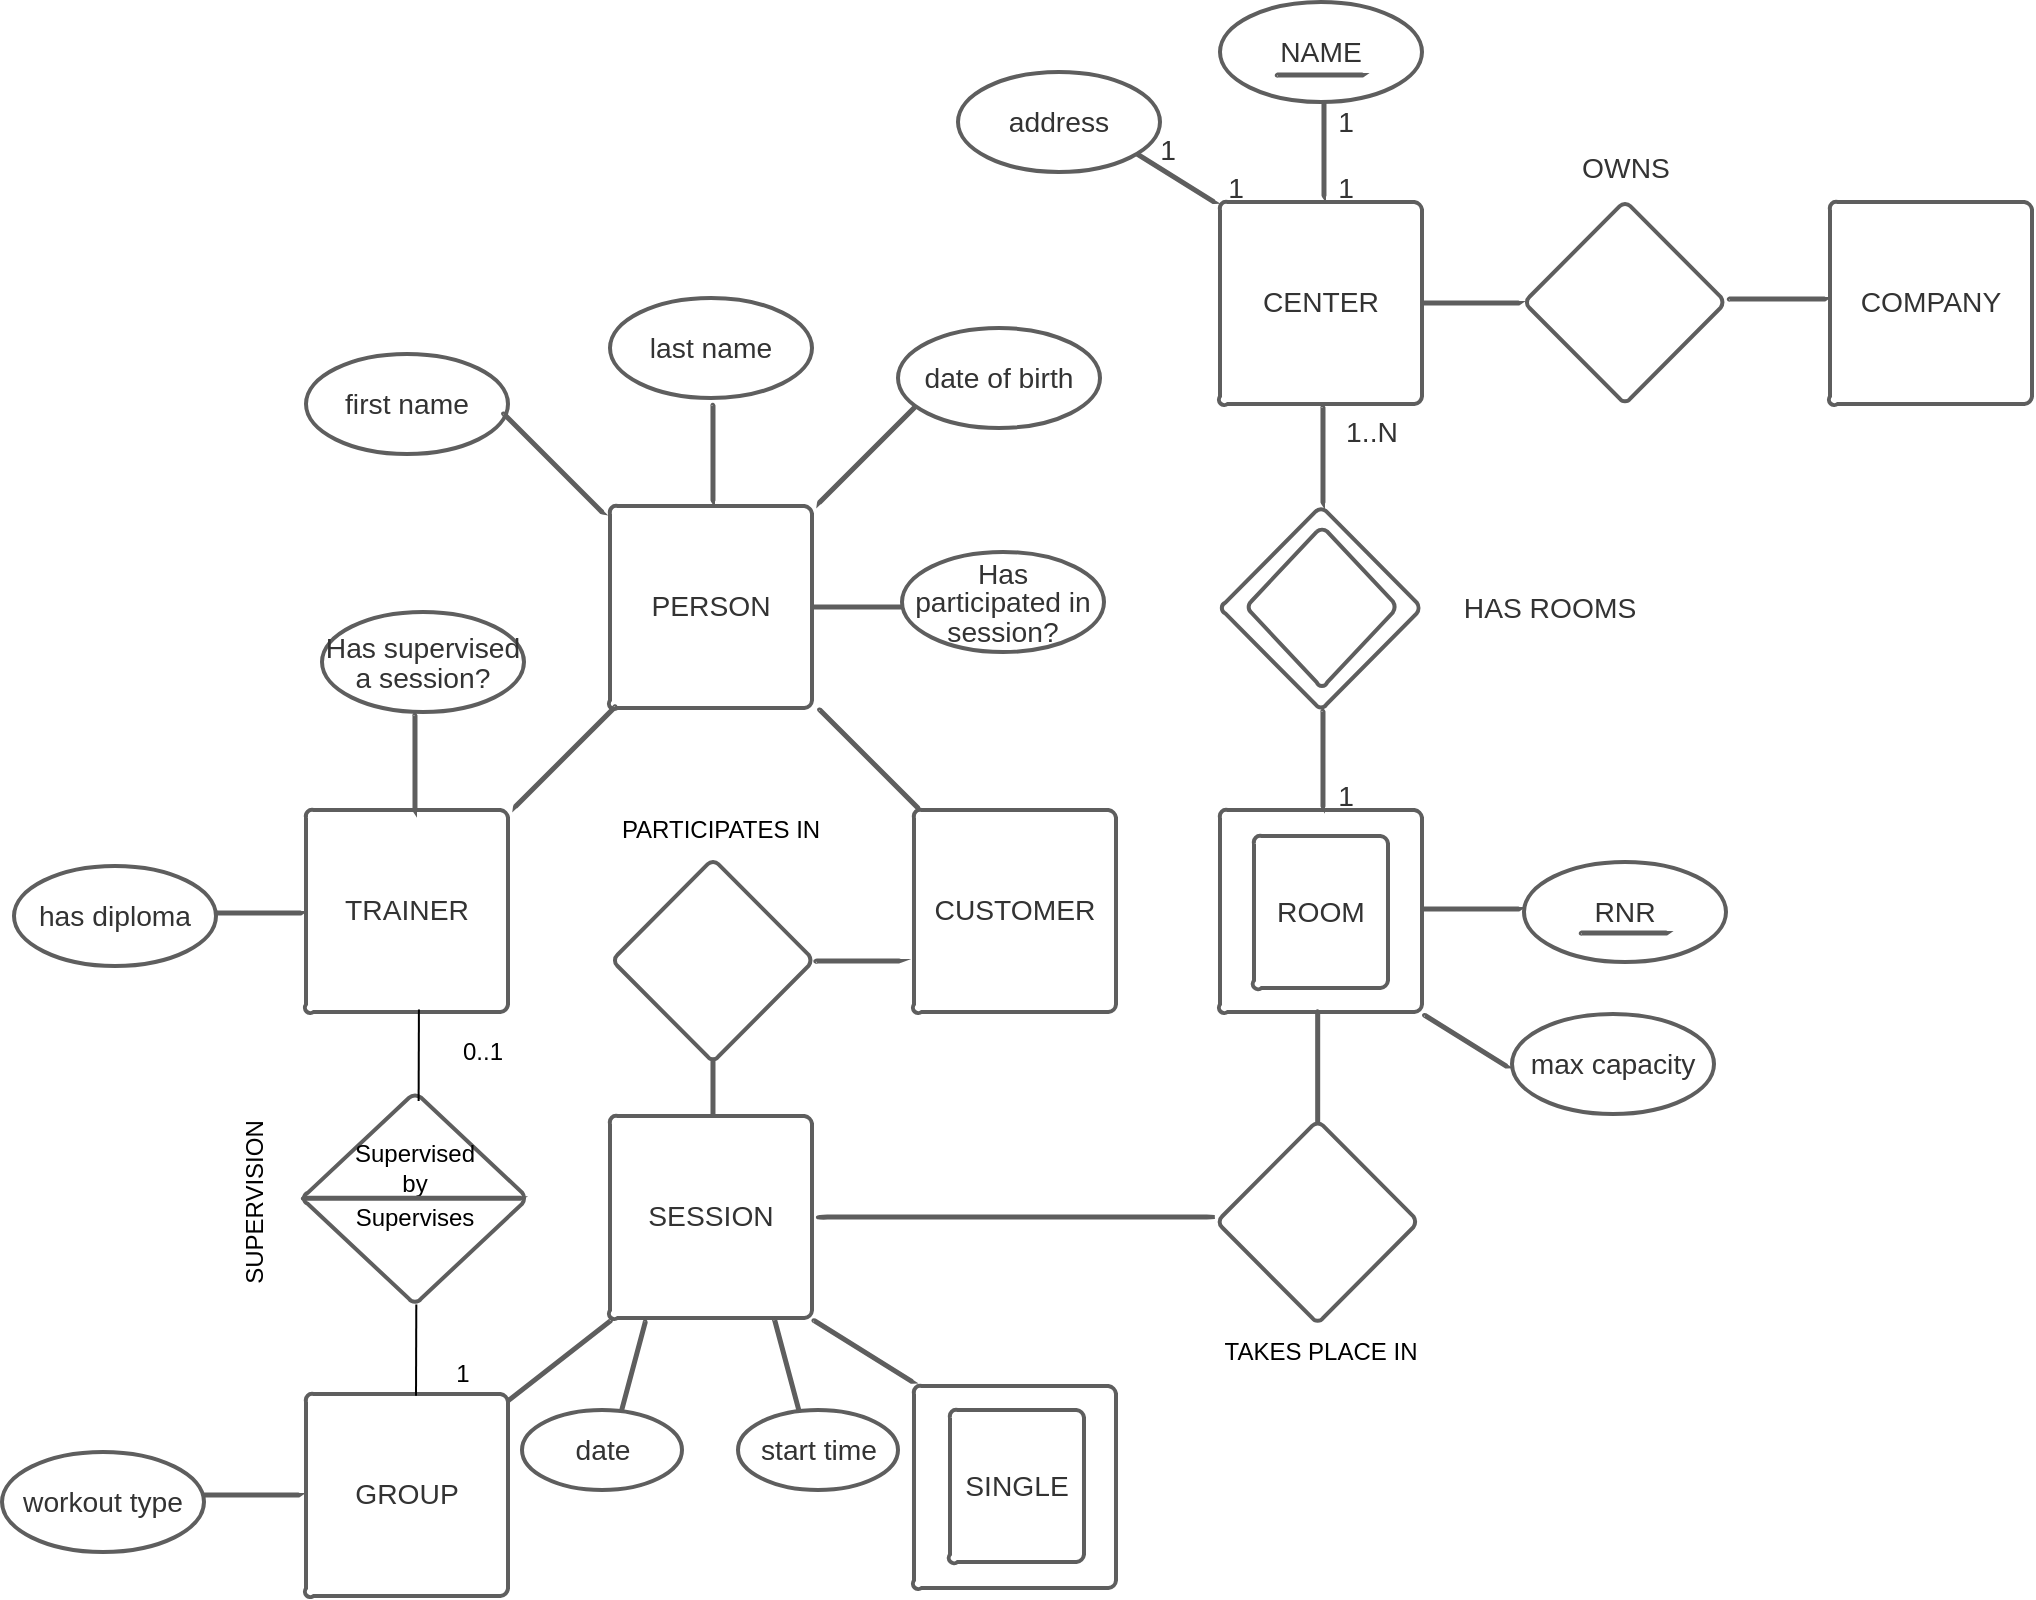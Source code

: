 <mxfile version="16.5.6" type="github"><diagram name="Página 1" id="Página_1"><mxGraphModel dx="1578" dy="608" grid="1" gridSize="10" guides="1" tooltips="1" connect="1" arrows="1" fold="1" page="1" pageScale="1" pageWidth="827" pageHeight="1169" math="0" shadow="0"><root><mxCell id="0"/><mxCell id="1" parent="0"/><mxCell id="2" style="vsdxID=1;fillColor=none;gradientColor=none;strokeColor=none;strokeWidth=0;spacingTop=-3;spacingBottom=-3;spacingLeft=-3;spacingRight=-3;labelBackgroundColor=none;rounded=0;html=1;whiteSpace=wrap;" parent="1" vertex="1"><mxGeometry x="1229" y="401" width="152" height="38" as="geometry"/></mxCell><mxCell id="3" style="vsdxID=2;fillColor=#ffffff;gradientColor=none;shape=stencil(nZBLDoAgDAVP0z3SIyjeg0SURgWD+Lu9EGL8xBW7N828Ji1gOWs5KeBs9s72aqPGa8AKOCejlSMfEqAALFvrVOfsYprEk4xmTKNd44Y99VhscHY8qU7iQOYhFixbvfhXzlZfYgj3hQG+54dReh2KEw==);strokeColor=#000000;strokeWidth=0;spacingTop=-3;spacingBottom=-3;spacingLeft=-3;spacingRight=-3;labelBackgroundColor=none;rounded=0;html=1;whiteSpace=wrap;" parent="2" vertex="1"><mxGeometry width="152" height="38" as="geometry"/></mxCell><mxCell id="4" value="&lt;div style=&quot;font-size: 1px&quot;&gt;&lt;p style=&quot;align:center;margin-left:0;margin-right:0;margin-top:0px;margin-bottom:0px;text-indent:0;valign:middle;direction:ltr;&quot;&gt;&lt;font style=&quot;font-size:14.11px;font-family:Arial;color:#333333;direction:ltr;letter-spacing:0px;line-height:100%;opacity:1&quot;&gt;1..N&lt;/font&gt;&lt;/p&gt;&lt;/div&gt;" style="text;vsdxID=1;fillColor=none;gradientColor=none;strokeColor=none;strokeWidth=0;spacingTop=-3;spacingBottom=-3;spacingLeft=-3;spacingRight=-3;labelBackgroundColor=none;rounded=0;html=1;whiteSpace=wrap;verticalAlign=middle;align=center;;html=1;" parent="2" vertex="1"><mxGeometry y="-0.1" width="152.4" height="38.1" as="geometry"/></mxCell><mxCell id="5" style="vsdxID=3;fillColor=none;gradientColor=none;strokeColor=none;strokeWidth=0;spacingTop=-3;spacingBottom=-3;spacingLeft=-3;spacingRight=-3;labelBackgroundColor=none;rounded=0;html=1;whiteSpace=wrap;" parent="1" vertex="1"><mxGeometry x="1318" y="489" width="152" height="38" as="geometry"/></mxCell><mxCell id="6" style="vsdxID=4;fillColor=#ffffff;gradientColor=none;shape=stencil(nZBLDoAgDAVP0z3SIyjeg0SURgWD+Lu9EGL8xBW7N828Ji1gOWs5KeBs9s72aqPGa8AKOCejlSMfEqAALFvrVOfsYprEk4xmTKNd44Y99VhscHY8qU7iQOYhFixbvfhXzlZfYgj3hQG+54dReh2KEw==);strokeColor=#000000;strokeWidth=0;spacingTop=-3;spacingBottom=-3;spacingLeft=-3;spacingRight=-3;labelBackgroundColor=none;rounded=0;html=1;whiteSpace=wrap;" parent="5" vertex="1"><mxGeometry width="152" height="38" as="geometry"/></mxCell><mxCell id="7" value="&lt;div style=&quot;font-size: 1px&quot;&gt;&lt;p style=&quot;align:center;margin-left:0;margin-right:0;margin-top:0px;margin-bottom:0px;text-indent:0;valign:middle;direction:ltr;&quot;&gt;&lt;font style=&quot;font-size:14.11px;font-family:Arial;color:#333333;direction:ltr;letter-spacing:0px;line-height:100%;opacity:1&quot;&gt;HAS ROOMS&lt;/font&gt;&lt;/p&gt;&lt;/div&gt;" style="text;vsdxID=3;fillColor=none;gradientColor=none;strokeColor=none;strokeWidth=0;spacingTop=-3;spacingBottom=-3;spacingLeft=-3;spacingRight=-3;labelBackgroundColor=none;rounded=0;html=1;whiteSpace=wrap;verticalAlign=middle;align=center;;html=1;" parent="5" vertex="1"><mxGeometry y="-0.1" width="152.4" height="38.1" as="geometry"/></mxCell><mxCell id="8" style="vsdxID=5;fillColor=none;gradientColor=none;strokeColor=none;strokeWidth=0;spacingTop=-3;spacingBottom=-3;spacingLeft=-3;spacingRight=-3;labelBackgroundColor=none;rounded=0;html=1;whiteSpace=wrap;" parent="1" vertex="1"><mxGeometry x="1216" y="583" width="152" height="38" as="geometry"/></mxCell><mxCell id="9" style="vsdxID=6;fillColor=#ffffff;gradientColor=none;shape=stencil(nZBLDoAgDAVP0z3SIyjeg0SURgWD+Lu9EGL8xBW7N828Ji1gOWs5KeBs9s72aqPGa8AKOCejlSMfEqAALFvrVOfsYprEk4xmTKNd44Y99VhscHY8qU7iQOYhFixbvfhXzlZfYgj3hQG+54dReh2KEw==);strokeColor=#000000;strokeWidth=0;spacingTop=-3;spacingBottom=-3;spacingLeft=-3;spacingRight=-3;labelBackgroundColor=none;rounded=0;html=1;whiteSpace=wrap;" parent="8" vertex="1"><mxGeometry width="152" height="38" as="geometry"/></mxCell><mxCell id="10" value="&lt;div style=&quot;font-size: 1px&quot;&gt;&lt;p style=&quot;align:center;margin-left:0;margin-right:0;margin-top:0px;margin-bottom:0px;text-indent:0;valign:middle;direction:ltr;&quot;&gt;&lt;font style=&quot;font-size:14.11px;font-family:Arial;color:#333333;direction:ltr;letter-spacing:0px;line-height:100%;opacity:1&quot;&gt;1&lt;/font&gt;&lt;/p&gt;&lt;/div&gt;" style="text;vsdxID=5;fillColor=none;gradientColor=none;strokeColor=none;strokeWidth=0;spacingTop=-3;spacingBottom=-3;spacingLeft=-3;spacingRight=-3;labelBackgroundColor=none;rounded=0;html=1;whiteSpace=wrap;verticalAlign=middle;align=center;;html=1;" parent="8" vertex="1"><mxGeometry y="-0.1" width="152.4" height="38.1" as="geometry"/></mxCell><mxCell id="14" style="vsdxID=9;fillColor=none;gradientColor=none;strokeColor=none;strokeWidth=0;spacingTop=-3;spacingBottom=-3;spacingLeft=-3;spacingRight=-3;labelBackgroundColor=none;rounded=0;html=1;whiteSpace=wrap;" parent="1" vertex="1"><mxGeometry x="1356" y="269" width="152" height="38" as="geometry"/></mxCell><mxCell id="15" style="vsdxID=10;fillColor=#ffffff;gradientColor=none;shape=stencil(nZBLDoAgDAVP0z3SIyjeg0SURgWD+Lu9EGL8xBW7N828Ji1gOWs5KeBs9s72aqPGa8AKOCejlSMfEqAALFvrVOfsYprEk4xmTKNd44Y99VhscHY8qU7iQOYhFixbvfhXzlZfYgj3hQG+54dReh2KEw==);strokeColor=#000000;strokeWidth=0;spacingTop=-3;spacingBottom=-3;spacingLeft=-3;spacingRight=-3;labelBackgroundColor=none;rounded=0;html=1;whiteSpace=wrap;" parent="14" vertex="1"><mxGeometry width="152" height="38" as="geometry"/></mxCell><mxCell id="16" value="&lt;div style=&quot;font-size: 1px&quot;&gt;&lt;p style=&quot;align:center;margin-left:0;margin-right:0;margin-top:0px;margin-bottom:0px;text-indent:0;valign:middle;direction:ltr;&quot;&gt;&lt;font style=&quot;font-size:14.11px;font-family:Arial;color:#333333;direction:ltr;letter-spacing:0px;line-height:100%;opacity:1&quot;&gt;OWNS&lt;/font&gt;&lt;/p&gt;&lt;/div&gt;" style="text;vsdxID=9;fillColor=none;gradientColor=none;strokeColor=none;strokeWidth=0;spacingTop=-3;spacingBottom=-3;spacingLeft=-3;spacingRight=-3;labelBackgroundColor=none;rounded=0;html=1;whiteSpace=wrap;verticalAlign=middle;align=center;;html=1;" parent="14" vertex="1"><mxGeometry y="-0.1" width="152.4" height="38.1" as="geometry"/></mxCell><mxCell id="17" style="vsdxID=11;fillColor=none;gradientColor=none;strokeColor=none;strokeWidth=2;spacingTop=-3;spacingBottom=-3;spacingLeft=-3;spacingRight=-3;labelBackgroundColor=none;rounded=1;html=1;whiteSpace=wrap;" parent="1" vertex="1"><mxGeometry x="1534" y="305" width="101" height="101" as="geometry"/></mxCell><mxCell id="18" style="vsdxID=12;fillColor=#FFFFFF;gradientColor=none;shape=stencil(vVTLVsMgFPwaluHwiFXXtf6AX8BpbhOOGHIIWurXl/QmhmDiru5gZrjDABci932jOiCC9d7ZdzjryjdEvhAhdNuA0z6OiDwQuT9ZB7Wzn22F805FpWA3BCpcwwe1YMod3/Q3IMao5I8PSODKD/s1OIaRR+qCM0lH7StqY6nBJEwsL1HuLjkSsgJTxbF+KFTQfeGsV17bdsEZ5WooolVxMqpeUP0ZoEtgnm7O6DYJ8ryjYs16NUlJy6dlkhkZJZxtHM0/ZMm952wbaZjI00zI5un8eNw/zq9HMXmvphF0l93NjKw+2iTb/bP83S9xcGtMbFltDPZ1yueNHCH8BOThCg==);strokeColor=#5e5e5e;strokeWidth=2;spacingTop=-3;spacingBottom=-3;spacingLeft=-3;spacingRight=-3;labelBackgroundColor=none;rounded=1;html=1;whiteSpace=wrap;" parent="17" vertex="1"><mxGeometry width="101" height="101" as="geometry"/></mxCell><mxCell id="19" value="&lt;div style=&quot;font-size: 1px&quot;&gt;&lt;p style=&quot;align:center;margin-left:0;margin-right:0;margin-top:0px;margin-bottom:0px;text-indent:0;valign:middle;direction:ltr;&quot;&gt;&lt;font style=&quot;font-size:14.11px;font-family:Arial;color:#333333;direction:ltr;letter-spacing:0px;line-height:100%;opacity:1&quot;&gt;COMPANY&lt;/font&gt;&lt;/p&gt;&lt;/div&gt;" style="text;vsdxID=11;fillColor=none;gradientColor=none;strokeColor=none;strokeWidth=2;spacingTop=-3;spacingBottom=-3;spacingLeft=-3;spacingRight=-3;labelBackgroundColor=none;rounded=1;html=1;whiteSpace=wrap;verticalAlign=middle;align=center;;html=1;" parent="17" vertex="1"><mxGeometry x="3.17" y="2.58" width="95.25" height="95.25" as="geometry"/></mxCell><mxCell id="20" style="vsdxID=13;fillColor=none;gradientColor=none;strokeColor=none;strokeWidth=2;spacingTop=-3;spacingBottom=-3;spacingLeft=-3;spacingRight=-3;labelBackgroundColor=none;rounded=1;html=1;whiteSpace=wrap;" parent="1" vertex="1"><mxGeometry x="1229" y="305" width="101" height="101" as="geometry"/></mxCell><mxCell id="21" style="vsdxID=14;fillColor=#FFFFFF;gradientColor=none;shape=stencil(vVTLVsMgFPwaluHwiFXXtf6AX8BpbhOOGHIIWurXl/QmhmDiru5gZrjDABci932jOiCC9d7ZdzjryjdEvhAhdNuA0z6OiDwQuT9ZB7Wzn22F805FpWA3BCpcwwe1YMod3/Q3IMao5I8PSODKD/s1OIaRR+qCM0lH7StqY6nBJEwsL1HuLjkSsgJTxbF+KFTQfeGsV17bdsEZ5WooolVxMqpeUP0ZoEtgnm7O6DYJ8ryjYs16NUlJy6dlkhkZJZxtHM0/ZMm952wbaZjI00zI5un8eNw/zq9HMXmvphF0l93NjKw+2iTb/bP83S9xcGtMbFltDPZ1yueNHCH8BOThCg==);strokeColor=#5e5e5e;strokeWidth=2;spacingTop=-3;spacingBottom=-3;spacingLeft=-3;spacingRight=-3;labelBackgroundColor=none;rounded=1;html=1;whiteSpace=wrap;" parent="20" vertex="1"><mxGeometry width="101" height="101" as="geometry"/></mxCell><mxCell id="22" value="&lt;div style=&quot;font-size: 1px&quot;&gt;&lt;p style=&quot;align:center;margin-left:0;margin-right:0;margin-top:0px;margin-bottom:0px;text-indent:0;valign:middle;direction:ltr;&quot;&gt;&lt;font style=&quot;font-size:14.11px;font-family:Arial;color:#333333;direction:ltr;letter-spacing:0px;line-height:100%;opacity:1&quot;&gt;CENTER&lt;/font&gt;&lt;/p&gt;&lt;/div&gt;" style="text;vsdxID=13;fillColor=none;gradientColor=none;strokeColor=none;strokeWidth=2;spacingTop=-3;spacingBottom=-3;spacingLeft=-3;spacingRight=-3;labelBackgroundColor=none;rounded=1;html=1;whiteSpace=wrap;verticalAlign=middle;align=center;;html=1;" parent="20" vertex="1"><mxGeometry x="3.17" y="2.58" width="95.25" height="95.25" as="geometry"/></mxCell><mxCell id="23" style="vsdxID=15;fillColor=none;gradientColor=none;strokeColor=none;strokeWidth=2;spacingTop=-3;spacingBottom=-3;spacingLeft=-3;spacingRight=-3;labelBackgroundColor=none;rounded=1;html=1;whiteSpace=wrap;" parent="1" vertex="1"><mxGeometry x="1381" y="305" width="101" height="101" as="geometry"/></mxCell><mxCell id="24" style="vsdxID=16;fillColor=#FFFFFF;gradientColor=none;shape=stencil(vVTbcoMgEP0aHmWURUye0+QH8gVMJcrUioO2uXx9wTVThEn75huec9jdw+5K4DC2clCE5eNkzYe66npqCbwRxnTfKqsndyJwJHC4GKsaa776Gr8H6ZQsnxFV453Cq1ku7ftZPxRiOYWiKpHAm5/m22e8Ic8rCjuk74gwmosZOKHehfOJFj3QHaDc3mNkkZSMCh6HfEoyedNjZs0kJ236pUbkOmkblbl02aWTzYoar0oNAVyEBXa6DwztE0O8em2H031k5xcJAopVQGcQyq38+Ndkq/S+oOK1JaCMxx16IkHTRRKTb2UpceQf9I8mARXJzIl1k5KRcxa3m7n/l8gd5o3FXdZdhwsf8vGGOwj/DnD8AQ==);strokeColor=#5e5e5e;strokeWidth=2;spacingTop=-3;spacingBottom=-3;spacingLeft=-3;spacingRight=-3;labelBackgroundColor=none;rounded=1;html=1;whiteSpace=wrap;" parent="23" vertex="1"><mxGeometry width="101" height="101" as="geometry"/></mxCell><mxCell id="25" style="vsdxID=17;fillColor=none;gradientColor=none;strokeColor=none;strokeWidth=2;spacingTop=-3;spacingBottom=-3;spacingLeft=-3;spacingRight=-3;labelBackgroundColor=none;rounded=1;html=1;whiteSpace=wrap;" parent="1" vertex="1"><mxGeometry x="1330" y="355" width="50" height="1" as="geometry"/></mxCell><mxCell id="26" style="vsdxID=18;fillColor=#FFFFFF;gradientColor=none;shape=stencil(xZRdcoQgDMdPw6MZPhT0ebu9QE/AVFaZWnGQdrc9fdHojLitj9s3kvyT8CNGIk5jqwdDOB2Dd2/mauvQEvFEOLd9a7wN8UTEmYjTxXnTePfR12gPOio5nT2mxhw2qTnV/vXFfhv0URBMFRjAzHf3OXW8JTlfaBV0Np9RGQtNLRYlB8pR7Fe1gHIpvVaDskwK8jWe6ZsdM++CDtb1y90w1mnfmCw2yy6dbpLQeDVm2LjZ9nqd7TcglQQu094S5N84OcgdDouIlUx4KgWs/O2FHgGk9kBH08lBiB0OK4CpFOfujdTD5nP3aajD8VAo1I4n4vAEh0KV/9NwjtYmHubtnA1c7G1sv8nRhX8Bcf4B);strokeColor=#5e5e5e;strokeWidth=2;spacingTop=-3;spacingBottom=-3;spacingLeft=-3;spacingRight=-3;labelBackgroundColor=none;rounded=1;html=1;whiteSpace=wrap;" parent="25" vertex="1"><mxGeometry width="50" height="1" as="geometry"/></mxCell><mxCell id="27" style="vsdxID=19;fillColor=none;gradientColor=none;strokeColor=none;strokeWidth=2;spacingTop=-3;spacingBottom=-3;spacingLeft=-3;spacingRight=-3;labelBackgroundColor=none;rounded=1;html=1;whiteSpace=wrap;" parent="1" vertex="1"><mxGeometry x="1483" y="353" width="50" height="1" as="geometry"/></mxCell><mxCell id="28" style="vsdxID=20;fillColor=#FFFFFF;gradientColor=none;shape=stencil(xZRdcoQgDMdPw6MZPhT0ebu9QE/AVFaZWnGQdrc9fdHojLitj9s3kvyT8CNGIk5jqwdDOB2Dd2/mauvQEvFEOLd9a7wN8UTEmYjTxXnTePfR12gPOio5nT2mxhw2qTnV/vXFfhv0URBMFRjAzHf3OXW8JTlfaBV0Np9RGQtNLRYlB8pR7Fe1gHIpvVaDskwK8jWe6ZsdM++CDtb1y90w1mnfmCw2yy6dbpLQeDVm2LjZ9nqd7TcglQQu094S5N84OcgdDouIlUx4KgWs/O2FHgGk9kBH08lBiB0OK4CpFOfujdTD5nP3aajD8VAo1I4n4vAEh0KV/9NwjtYmHubtnA1c7G1sv8nRhX8Bcf4B);strokeColor=#5e5e5e;strokeWidth=2;spacingTop=-3;spacingBottom=-3;spacingLeft=-3;spacingRight=-3;labelBackgroundColor=none;rounded=1;html=1;whiteSpace=wrap;" parent="27" vertex="1"><mxGeometry width="50" height="1" as="geometry"/></mxCell><mxCell id="29" style="vsdxID=21;fillColor=none;gradientColor=none;strokeColor=none;strokeWidth=2;spacingTop=-3;spacingBottom=-3;spacingLeft=-3;spacingRight=-3;labelBackgroundColor=none;rounded=1;html=1;whiteSpace=wrap;" parent="1" vertex="1"><mxGeometry x="1229" y="609" width="101" height="101" as="geometry"/></mxCell><mxCell id="30" style="vsdxID=22;fillColor=#FFFFFF;gradientColor=none;shape=stencil(vVTLVsMgFPwaluHwiFXXtf6AX8BpbhOOGHIIWurXl/QmhmDiru5gZrjDABci932jOiCC9d7ZdzjryjdEvhAhdNuA0z6OiDwQuT9ZB7Wzn22F805FpWA3BCpcwwe1YMod3/Q3IMao5I8PSODKD/s1OIaRR+qCM0lH7StqY6nBJEwsL1HuLjkSsgJTxbF+KFTQfeGsV17bdsEZ5WooolVxMqpeUP0ZoEtgnm7O6DYJ8ryjYs16NUlJy6dlkhkZJZxtHM0/ZMm952wbaZjI00zI5un8eNw/zq9HMXmvphF0l93NjKw+2iTb/bP83S9xcGtMbFltDPZ1yueNHCH8BOThCg==);strokeColor=#5e5e5e;strokeWidth=2;spacingTop=-3;spacingBottom=-3;spacingLeft=-3;spacingRight=-3;labelBackgroundColor=none;rounded=1;html=1;whiteSpace=wrap;" parent="29" vertex="1"><mxGeometry width="101" height="101" as="geometry"/></mxCell><mxCell id="31" value="&lt;div style=&quot;font-size: 1px&quot;&gt;&lt;p style=&quot;align:center;margin-left:0;margin-right:0;margin-top:0px;margin-bottom:0px;text-indent:0;valign:middle;direction:ltr;&quot;&gt;&lt;font style=&quot;font-size:14.11px;font-family:Arial;color:#333333;direction:ltr;letter-spacing:0px;line-height:100%;opacity:1&quot;&gt;Text&lt;/font&gt;&lt;/p&gt;&lt;/div&gt;" style="text;vsdxID=21;fillColor=none;gradientColor=none;strokeColor=none;strokeWidth=2;spacingTop=-3;spacingBottom=-3;spacingLeft=-3;spacingRight=-3;labelBackgroundColor=none;rounded=1;html=1;whiteSpace=wrap;verticalAlign=middle;align=center;;html=1;" parent="29" vertex="1"><mxGeometry x="3.17" y="2.58" width="95.25" height="95.25" as="geometry"/></mxCell><mxCell id="32" style="vsdxID=23;fillColor=none;gradientColor=none;strokeColor=none;strokeWidth=2;spacingTop=-3;spacingBottom=-3;spacingLeft=-3;spacingRight=-3;labelBackgroundColor=none;rounded=1;html=1;whiteSpace=wrap;" parent="1" vertex="1"><mxGeometry x="1246" y="622" width="67" height="76" as="geometry"/></mxCell><mxCell id="33" style="vsdxID=24;fillColor=#FFFFFF;gradientColor=none;shape=stencil(vZRNcoQgEIVPw1KKXy3Xk5kL5ARUZJQKEQtJxuT0QVstGSfuMjvo9+jnR9Eifuob1WnESB+8e9c3U4UG8RfEmGkb7U2IK8TPiJ+uzuvau8+2gn2nopORqaIrOENHNyPKv72aHw01gjktJAhw8sN9jYnDrIP0DTuBy2IqXMAbW40hw6IWAux+9VPwL+0kzvOk49x/yNRg+sy7oIJxbaJZ5WudxajsalWdSP1N625TptuPs6bdgJQCc/Eg+iFJvnoXEollSkLJH1fzBJb77FJiIo9odjA5S2D2l7NG/D/N7k3EbEz40Tub1RWIYykSoP398GfhHE9MXEyjCUNrrIXJ3ur3oxxL8Bvg518=);strokeColor=#5e5e5e;strokeWidth=2;spacingTop=-3;spacingBottom=-3;spacingLeft=-3;spacingRight=-3;labelBackgroundColor=none;rounded=1;html=1;whiteSpace=wrap;" parent="32" vertex="1"><mxGeometry width="67" height="76" as="geometry"/></mxCell><mxCell id="34" value="&lt;div style=&quot;font-size: 1px&quot;&gt;&lt;p style=&quot;align:center;margin-left:0;margin-right:0;margin-top:0px;margin-bottom:0px;text-indent:0;valign:middle;direction:ltr;&quot;&gt;&lt;font style=&quot;font-size:14.11px;font-family:Arial;color:#333333;direction:ltr;letter-spacing:0px;line-height:100%;opacity:1&quot;&gt;ROOM&lt;/font&gt;&lt;/p&gt;&lt;/div&gt;" style="text;vsdxID=23;fillColor=none;gradientColor=none;strokeColor=none;strokeWidth=2;spacingTop=-3;spacingBottom=-3;spacingLeft=-3;spacingRight=-3;labelBackgroundColor=none;rounded=1;html=1;whiteSpace=wrap;verticalAlign=middle;align=center;;html=1;" parent="32" vertex="1"><mxGeometry x="3.18" y="2.55" width="60.96" height="70.49" as="geometry"/></mxCell><mxCell id="35" style="vsdxID=25;fillColor=none;gradientColor=none;strokeColor=none;strokeWidth=2;spacingTop=-3;spacingBottom=-3;spacingLeft=-3;spacingRight=-3;labelBackgroundColor=none;rounded=1;html=1;whiteSpace=wrap;" parent="1" vertex="1"><mxGeometry x="1229" y="457" width="101" height="102" as="geometry"/></mxCell><mxCell id="36" style="vsdxID=26;fillColor=#FFFFFF;gradientColor=none;shape=stencil(vZTRcoMgEEW/hkcZYVHjc5r+QL+AqUSZWnGQNqZfX3CZjoRp+tS84b2XXc7ASuC4DHJWhJeLs+ZNXXTnBgJPhHM9Dcpq51cETgSOZ2NVb83H1OH3LH2Sl5uiOtzDQpqX0r6+6C+FWkmBNRUauPPdfIaOK/qioXBA+4oKp3WzCc+Y9+VCo5gHeohxe/1RalRipPIVxG3JKKyFXPVSWOOk02aKZ0RvlLZXhW9XnEfZJ9ZyUWreyWx/wFFPO6A2AwqI8DuRoEKkRF5hCVGoWSc1A2P1KKTQjCft2/tIQFl2SSy9JJEh7SD/Hykjqu4/O05bSIm8kl5S9urEI4H+niO/2IYWx1mPI8783r8dci/hDwJO3w==);strokeColor=#5e5e5e;strokeWidth=2;spacingTop=-3;spacingBottom=-3;spacingLeft=-3;spacingRight=-3;labelBackgroundColor=none;rounded=1;html=1;whiteSpace=wrap;" parent="35" vertex="1"><mxGeometry width="101" height="102" as="geometry"/></mxCell><mxCell id="37" style="vsdxID=27;fillColor=none;gradientColor=none;strokeColor=none;strokeWidth=2;spacingTop=-3;spacingBottom=-3;spacingLeft=-3;spacingRight=-3;labelBackgroundColor=none;rounded=1;html=1;whiteSpace=wrap;" parent="1" vertex="1"><mxGeometry x="1242" y="467" width="76" height="81" as="geometry"/></mxCell><mxCell id="38" style="vsdxID=28;fillColor=#FFFFFF;gradientColor=none;shape=stencil(vZTdcoMgEIWfhksZZcGf6zR5gTwBU4kypeKgbX6evuBqK7GZXjV3es7hLN+MK4Hd0MpeEZYOo7Nv6qzrsSXwQhjTXaucHv0TgT2B3ck61Tj70dX43kufZOmkqBrPZCHNUulej/qmUEspZIVAA0++288w8YI+z6mo0L6iApTzSThg3teFQXNeUJFj3F0XhQEqS8Q3wH0lmyOJvOghcXaUo7bdfEf0jHSNSvy45GRkE1nDWal+JWfrCxrdrYCqDVBALB4T5bQoYqKcQh4RVd8NS6d4JlIYlkXjfyB/RQJaZDGSb6giJL5BCp3ls5A2RJ4RysdEnJYxEKci4tl8cyvA/8f5e4v8w7SyuMzaGNz4tX+/4l7C3wPsvwA=);strokeColor=#5e5e5e;strokeWidth=2;spacingTop=-3;spacingBottom=-3;spacingLeft=-3;spacingRight=-3;labelBackgroundColor=none;rounded=1;html=1;whiteSpace=wrap;" parent="37" vertex="1"><mxGeometry width="76" height="81" as="geometry"/></mxCell><mxCell id="39" style="vsdxID=29;rotation=90;fillColor=none;gradientColor=none;strokeColor=none;strokeWidth=2;spacingTop=-3;spacingBottom=-3;spacingLeft=-3;spacingRight=-3;labelBackgroundColor=none;rounded=1;html=1;whiteSpace=wrap;" parent="1" vertex="1"><mxGeometry x="1256" y="431" width="49" height="1" as="geometry"/></mxCell><mxCell id="40" style="vsdxID=30;rotation=90;fillColor=#FFFFFF;gradientColor=none;shape=stencil(vVTbcoQgDP0aHs1w8cbzdvcH+gVMZZWpFQdpd9uvLxp1xF6ffCM5JwknIRBxGhrVa8Lp4J191jdT+YaIB8K56RrtjA8nIs5EnK7W6drZ165Cu1eByenk0RXGsJHNqXJPj+ZDo4+CYEWGAEa+2Lex4n2OAcoRfUdHRifzguSQa6wykznQHMluYQso5+xrQhkn5AueqLsZEme98sZ28/UQa5WrdRKKJddW1RE03LTuN262vV5ruo0WWQKLS+eQ/6wmhYLFalhQKPNIjpRA0+8adIQeCez/w0kh3cthGbAilrNvUXHYdL48jOLX6VDIyp2cbG3Hylmmdfhs/tibcJg2dDJwubfYfpuDC38Ccf4E);strokeColor=#5e5e5e;strokeWidth=2;spacingTop=-3;spacingBottom=-3;spacingLeft=-3;spacingRight=-3;labelBackgroundColor=none;rounded=1;html=1;whiteSpace=wrap;" parent="39" vertex="1"><mxGeometry width="49" height="1" as="geometry"/></mxCell><mxCell id="41" style="vsdxID=31;rotation=90;fillColor=none;gradientColor=none;strokeColor=none;strokeWidth=2;spacingTop=-3;spacingBottom=-3;spacingLeft=-3;spacingRight=-3;labelBackgroundColor=none;rounded=1;html=1;whiteSpace=wrap;" parent="1" vertex="1"><mxGeometry x="1256" y="583" width="49" height="1" as="geometry"/></mxCell><mxCell id="42" style="vsdxID=32;rotation=90;fillColor=#FFFFFF;gradientColor=none;shape=stencil(vVTbcoQgDP0aHs1w8cbzdvcH+gVMZZWpFQdpd9uvLxp1xF6ffCM5JwknIRBxGhrVa8Lp4J191jdT+YaIB8K56RrtjA8nIs5EnK7W6drZ165Cu1eByenk0RXGsJHNqXJPj+ZDo4+CYEWGAEa+2Lex4n2OAcoRfUdHRifzguSQa6wykznQHMluYQso5+xrQhkn5AueqLsZEme98sZ28/UQa5WrdRKKJddW1RE03LTuN262vV5ruo0WWQKLS+eQ/6wmhYLFalhQKPNIjpRA0+8adIQeCez/w0kh3cthGbAilrNvUXHYdL48jOLX6VDIyp2cbG3Hylmmdfhs/tibcJg2dDJwubfYfpuDC38Ccf4E);strokeColor=#5e5e5e;strokeWidth=2;spacingTop=-3;spacingBottom=-3;spacingLeft=-3;spacingRight=-3;labelBackgroundColor=none;rounded=1;html=1;whiteSpace=wrap;" parent="41" vertex="1"><mxGeometry width="49" height="1" as="geometry"/></mxCell><mxCell id="43" style="vsdxID=33;rotation=90;fillColor=none;gradientColor=none;strokeColor=none;strokeWidth=2;spacingTop=-3;spacingBottom=-3;spacingLeft=-3;spacingRight=-3;labelBackgroundColor=none;rounded=1;html=1;whiteSpace=wrap;" parent="1" vertex="1"><mxGeometry x="1256" y="278" width="50" height="1" as="geometry"/></mxCell><mxCell id="44" style="vsdxID=34;rotation=90;fillColor=#FFFFFF;gradientColor=none;shape=stencil(xZRdcoQgDMdPw6MZPhT0ebu9QE/AVFaZWnGQdrc9fdHojLitj9s3kvyT8CNGIk5jqwdDOB2Dd2/mauvQEvFEOLd9a7wN8UTEmYjTxXnTePfR12gPOio5nT2mxhw2qTnV/vXFfhv0URBMFRjAzHf3OXW8JTlfaBV0Np9RGQtNLRYlB8pR7Fe1gHIpvVaDskwK8jWe6ZsdM++CDtb1y90w1mnfmCw2yy6dbpLQeDVm2LjZ9nqd7TcglQQu094S5N84OcgdDouIlUx4KgWs/O2FHgGk9kBH08lBiB0OK4CpFOfujdTD5nP3aajD8VAo1I4n4vAEh0KV/9NwjtYmHubtnA1c7G1sv8nRhX8Bcf4B);strokeColor=#5e5e5e;strokeWidth=2;spacingTop=-3;spacingBottom=-3;spacingLeft=-3;spacingRight=-3;labelBackgroundColor=none;rounded=1;html=1;whiteSpace=wrap;" parent="43" vertex="1"><mxGeometry width="50" height="1" as="geometry"/></mxCell><mxCell id="45" style="vsdxID=35;fillColor=none;gradientColor=none;strokeColor=none;strokeWidth=2;spacingTop=-3;spacingBottom=-3;spacingLeft=-3;spacingRight=-3;labelBackgroundColor=none;rounded=1;html=1;whiteSpace=wrap;" parent="1" vertex="1"><mxGeometry x="1229" y="205" width="101" height="50" as="geometry"/></mxCell><mxCell id="46" style="vsdxID=36;fillColor=#FFFFFF;gradientColor=none;shape=stencil(hVLtDoIwDHya/SWlDU5/Gj9ewCcgMmURnRmo4NM7KNFtYuRXe7ty1+YEreoyvyqBUDfWnNRDF00paC0Q9aVUVjeuErQRtDoYq47W3C4F99fcMREGRBU8k/ZshNzud/qpGIOEUpnxA0+ezb1XbMcZAH7suM+43TJ3f7NMTmP2CEiZzJChFj8QjSyMxloKVKCjkDDIwnJCGTGheaj9+esoA6Gq741CBn0vO6kabdubkAvvy0IDvsnQ06/F/xnwjxl6auPbdvjHJMUDv67g6iFeHDxdVZzOdypcEcfRQRxl2rwA);strokeColor=#5e5e5e;strokeWidth=2;spacingTop=-3;spacingBottom=-3;spacingLeft=-3;spacingRight=-3;labelBackgroundColor=none;rounded=1;html=1;whiteSpace=wrap;" parent="45" vertex="1"><mxGeometry width="101" height="50" as="geometry"/></mxCell><mxCell id="47" value="&lt;div style=&quot;font-size: 1px&quot;&gt;&lt;p style=&quot;align:center;margin-left:0;margin-right:0;margin-top:0px;margin-bottom:0px;text-indent:0;valign:middle;direction:ltr;&quot;&gt;&lt;font style=&quot;font-size:14.11px;font-family:Arial;color:#333333;direction:ltr;letter-spacing:0px;line-height:100%;opacity:1&quot;&gt;NAME&lt;/font&gt;&lt;/p&gt;&lt;/div&gt;" style="text;vsdxID=35;fillColor=none;gradientColor=none;strokeColor=none;strokeWidth=2;spacingTop=-3;spacingBottom=-3;spacingLeft=-3;spacingRight=-3;labelBackgroundColor=none;rounded=1;html=1;whiteSpace=wrap;verticalAlign=middle;align=center;;html=1;" parent="45" vertex="1"><mxGeometry x="3.17" y="2.38" width="95.25" height="44.45" as="geometry"/></mxCell><mxCell id="48" style="vsdxID=37;fillColor=none;gradientColor=none;strokeColor=none;strokeWidth=2;spacingTop=-3;spacingBottom=-3;spacingLeft=-3;spacingRight=-3;labelBackgroundColor=none;rounded=1;html=1;whiteSpace=wrap;" parent="1" vertex="1"><mxGeometry x="1257" y="241" width="44" height="1" as="geometry"/></mxCell><mxCell id="49" style="vsdxID=38;fillColor=#FFFFFF;gradientColor=none;shape=stencil(xVRJcsMgEHwNR1EsBsTZsT/gF1ARlqgoQoVIbOf1QRrJJexsJ+fGTPcszTAgvh0a01vEyBCDf7EnV8UG8SfEmOsaG1xMJ8R3iG+PPtg6+LeuArs3icnI5LEVxNCRzYgJzwf3YcFHMKdKAACRr/59rHieYzDdAHoBhyCTuQdyyjVWmcksJQNyWNgcl3P2K4eKLCFb8MKc3VAEH010vpvbA6w1obZFKlYcW1Nn0HCytl+56bq91nUrLVpdm1lqSyy/l8OxVLmcUmCmMzm6xJp/dUGP0JNq6z8PJ7XOcjU0TXcjczl3V6QeNp67l6F+nA7BUtzoEZiyTA7FRP3TcH5ZnHSYVnQyYLvX2O06Jxd8BXz3CQ==);strokeColor=#5e5e5e;strokeWidth=2;spacingTop=-3;spacingBottom=-3;spacingLeft=-3;spacingRight=-3;labelBackgroundColor=none;rounded=1;html=1;whiteSpace=wrap;" parent="48" vertex="1"><mxGeometry width="44" height="1" as="geometry"/></mxCell><mxCell id="50" style="vsdxID=39;fillColor=none;gradientColor=none;strokeColor=none;strokeWidth=2;spacingTop=-3;spacingBottom=-3;spacingLeft=-3;spacingRight=-3;labelBackgroundColor=none;rounded=1;html=1;whiteSpace=wrap;" parent="1" vertex="1"><mxGeometry x="1381" y="635" width="101" height="50" as="geometry"/></mxCell><mxCell id="51" style="vsdxID=40;fillColor=#FFFFFF;gradientColor=none;shape=stencil(hVLtDoIwDHya/SWlDU5/Gj9ewCcgMmURnRmo4NM7KNFtYuRXe7ty1+YEreoyvyqBUDfWnNRDF00paC0Q9aVUVjeuErQRtDoYq47W3C4F99fcMREGRBU8k/ZshNzud/qpGIOEUpnxA0+ezb1XbMcZAH7suM+43TJ3f7NMTmP2CEiZzJChFj8QjSyMxloKVKCjkDDIwnJCGTGheaj9+esoA6Gq741CBn0vO6kabdubkAvvy0IDvsnQ06/F/xnwjxl6auPbdvjHJMUDv67g6iFeHDxdVZzOdypcEcfRQRxl2rwA);strokeColor=#5e5e5e;strokeWidth=2;spacingTop=-3;spacingBottom=-3;spacingLeft=-3;spacingRight=-3;labelBackgroundColor=none;rounded=1;html=1;whiteSpace=wrap;" parent="50" vertex="1"><mxGeometry width="101" height="50" as="geometry"/></mxCell><mxCell id="52" value="&lt;div style=&quot;font-size: 1px&quot;&gt;&lt;p style=&quot;align:center;margin-left:0;margin-right:0;margin-top:0px;margin-bottom:0px;text-indent:0;valign:middle;direction:ltr;&quot;&gt;&lt;font style=&quot;font-size:14.11px;font-family:Arial;color:#333333;direction:ltr;letter-spacing:0px;line-height:100%;opacity:1&quot;&gt;RNR&lt;/font&gt;&lt;/p&gt;&lt;/div&gt;" style="text;vsdxID=39;fillColor=none;gradientColor=none;strokeColor=none;strokeWidth=2;spacingTop=-3;spacingBottom=-3;spacingLeft=-3;spacingRight=-3;labelBackgroundColor=none;rounded=1;html=1;whiteSpace=wrap;verticalAlign=middle;align=center;;html=1;" parent="50" vertex="1"><mxGeometry x="3.17" y="2.38" width="95.25" height="44.45" as="geometry"/></mxCell><mxCell id="53" style="vsdxID=41;fillColor=none;gradientColor=none;strokeColor=none;strokeWidth=2;spacingTop=-3;spacingBottom=-3;spacingLeft=-3;spacingRight=-3;labelBackgroundColor=none;rounded=1;html=1;whiteSpace=wrap;" parent="1" vertex="1"><mxGeometry x="1330" y="658" width="50" height="1" as="geometry"/></mxCell><mxCell id="54" style="vsdxID=42;fillColor=#FFFFFF;gradientColor=none;shape=stencil(xZRdcoQgDMdPw6MZPhT0ebu9QE/AVFaZWnGQdrc9fdHojLitj9s3kvyT8CNGIk5jqwdDOB2Dd2/mauvQEvFEOLd9a7wN8UTEmYjTxXnTePfR12gPOio5nT2mxhw2qTnV/vXFfhv0URBMFRjAzHf3OXW8JTlfaBV0Np9RGQtNLRYlB8pR7Fe1gHIpvVaDskwK8jWe6ZsdM++CDtb1y90w1mnfmCw2yy6dbpLQeDVm2LjZ9nqd7TcglQQu094S5N84OcgdDouIlUx4KgWs/O2FHgGk9kBH08lBiB0OK4CpFOfujdTD5nP3aajD8VAo1I4n4vAEh0KV/9NwjtYmHubtnA1c7G1sv8nRhX8Bcf4B);strokeColor=#5e5e5e;strokeWidth=2;spacingTop=-3;spacingBottom=-3;spacingLeft=-3;spacingRight=-3;labelBackgroundColor=none;rounded=1;html=1;whiteSpace=wrap;" parent="53" vertex="1"><mxGeometry width="50" height="1" as="geometry"/></mxCell><mxCell id="55" style="vsdxID=43;fillColor=none;gradientColor=none;strokeColor=none;strokeWidth=2;spacingTop=-3;spacingBottom=-3;spacingLeft=-3;spacingRight=-3;labelBackgroundColor=none;rounded=1;html=1;whiteSpace=wrap;" parent="1" vertex="1"><mxGeometry x="1409" y="670" width="44" height="1" as="geometry"/></mxCell><mxCell id="56" style="vsdxID=44;fillColor=#FFFFFF;gradientColor=none;shape=stencil(xVRJcsMgEHwNR1EsBsTZsT/gF1ARlqgoQoVIbOf1QRrJJexsJ+fGTPcszTAgvh0a01vEyBCDf7EnV8UG8SfEmOsaG1xMJ8R3iG+PPtg6+LeuArs3icnI5LEVxNCRzYgJzwf3YcFHMKdKAACRr/59rHieYzDdAHoBhyCTuQdyyjVWmcksJQNyWNgcl3P2K4eKLCFb8MKc3VAEH010vpvbA6w1obZFKlYcW1Nn0HCytl+56bq91nUrLVpdm1lqSyy/l8OxVLmcUmCmMzm6xJp/dUGP0JNq6z8PJ7XOcjU0TXcjczl3V6QeNp67l6F+nA7BUtzoEZiyTA7FRP3TcH5ZnHSYVnQyYLvX2O06Jxd8BXz3CQ==);strokeColor=#5e5e5e;strokeWidth=2;spacingTop=-3;spacingBottom=-3;spacingLeft=-3;spacingRight=-3;labelBackgroundColor=none;rounded=1;html=1;whiteSpace=wrap;" parent="55" vertex="1"><mxGeometry width="44" height="1" as="geometry"/></mxCell><mxCell id="57" style="vsdxID=45;rotation=32;fillColor=none;gradientColor=none;strokeColor=none;strokeWidth=2;spacingTop=-3;spacingBottom=-3;spacingLeft=-3;spacingRight=-3;labelBackgroundColor=none;rounded=1;html=1;whiteSpace=wrap;" parent="1" vertex="1"><mxGeometry x="1327" y="724" width="50" height="1" as="geometry"/></mxCell><mxCell id="58" style="vsdxID=46;rotation=32;fillColor=#FFFFFF;gradientColor=none;shape=stencil(xVTLcoMwDPwaH9H4EWM4p8kP9As8xQFPKWYMbdJ+fQ1yGHCT9pbeLO1K67UQROyHRveGcDqM3r2as63GhognwrntGuPtGE5EHIjYn5w3tXfvXYVxrwOT0zljKqxhE5tT7V+e7ZfBHAXBlEQAK9/cx6R4iTVAY9knJiSdwyOSQ69JJZI50B2S/ZUtoIjdl4blph+/wpm+2CHzbtSjdV28HWKt9rXJglZ2anW9gYazMf0qzda3a223slIqYIl2Dvl9NzvI1dYNCw7LfGOnLIDxWw/0CEMF3JS+40akbpgEprZufjyReth40g9D/TocCjK1I5dJLJxS/tNo/libcJgXdA5wt9dYuswhhT8CcfgG);strokeColor=#5e5e5e;strokeWidth=2;spacingTop=-3;spacingBottom=-3;spacingLeft=-3;spacingRight=-3;labelBackgroundColor=none;rounded=1;html=1;whiteSpace=wrap;" parent="57" vertex="1"><mxGeometry width="50" height="1" as="geometry"/></mxCell><mxCell id="59" style="vsdxID=47;fillColor=none;gradientColor=none;strokeColor=none;strokeWidth=2;spacingTop=-3;spacingBottom=-3;spacingLeft=-3;spacingRight=-3;labelBackgroundColor=none;rounded=1;html=1;whiteSpace=wrap;" parent="1" vertex="1"><mxGeometry x="1375" y="711" width="101" height="50" as="geometry"/></mxCell><mxCell id="60" style="vsdxID=48;fillColor=#FFFFFF;gradientColor=none;shape=stencil(hVLtDoIwDHya/SWlDU5/Gj9ewCcgMmURnRmo4NM7KNFtYuRXe7ty1+YEreoyvyqBUDfWnNRDF00paC0Q9aVUVjeuErQRtDoYq47W3C4F99fcMREGRBU8k/ZshNzud/qpGIOEUpnxA0+ezb1XbMcZAH7suM+43TJ3f7NMTmP2CEiZzJChFj8QjSyMxloKVKCjkDDIwnJCGTGheaj9+esoA6Gq741CBn0vO6kabdubkAvvy0IDvsnQ06/F/xnwjxl6auPbdvjHJMUDv67g6iFeHDxdVZzOdypcEcfRQRxl2rwA);strokeColor=#5e5e5e;strokeWidth=2;spacingTop=-3;spacingBottom=-3;spacingLeft=-3;spacingRight=-3;labelBackgroundColor=none;rounded=1;html=1;whiteSpace=wrap;" parent="59" vertex="1"><mxGeometry width="101" height="50" as="geometry"/></mxCell><mxCell id="61" value="&lt;div style=&quot;font-size: 1px&quot;&gt;&lt;p style=&quot;align:center;margin-left:0;margin-right:0;margin-top:0px;margin-bottom:0px;text-indent:0;valign:middle;direction:ltr;&quot;&gt;&lt;font style=&quot;font-size:14.11px;font-family:Arial;color:#333333;direction:ltr;letter-spacing:0px;line-height:100%;opacity:1&quot;&gt;max capacity&lt;/font&gt;&lt;/p&gt;&lt;/div&gt;" style="text;vsdxID=47;fillColor=none;gradientColor=none;strokeColor=none;strokeWidth=2;spacingTop=-3;spacingBottom=-3;spacingLeft=-3;spacingRight=-3;labelBackgroundColor=none;rounded=1;html=1;whiteSpace=wrap;verticalAlign=middle;align=center;;html=1;" parent="59" vertex="1"><mxGeometry x="3.17" y="2.38" width="95.25" height="44.45" as="geometry"/></mxCell><mxCell id="62" style="vsdxID=49;rotation=32;fillColor=none;gradientColor=none;strokeColor=none;strokeWidth=2;spacingTop=-3;spacingBottom=-3;spacingLeft=-3;spacingRight=-3;labelBackgroundColor=none;rounded=1;html=1;whiteSpace=wrap;" parent="1" vertex="1"><mxGeometry x="1181" y="292" width="50" height="1" as="geometry"/></mxCell><mxCell id="63" style="vsdxID=50;rotation=32;fillColor=#FFFFFF;gradientColor=none;shape=stencil(xZRdcoQgDMdPw6MZPhT0ebu9QE/AVFaZWnGQdrc9fdHojLitj9s3kvyT8CNGIk5jqwdDOB2Dd2/mauvQEvFEOLd9a7wN8UTEmYjTxXnTePfR12gPOio5nT2mxhw2qTnV/vXFfhv0URBMFRjAzHf3OXW8JTlfaBV0Np9RGQtNLRYlB8pR7Fe1gHIpvVaDskwK8jWe6ZsdM++CDtb1y90w1mnfmCw2yy6dbpLQeDVm2LjZ9nqd7TcglQQu094S5N84OcgdDouIlUx4KgWs/O2FHgGk9kBH08lBiB0OK4CpFOfujdTD5nP3aajD8VAo1I4n4vAEh0KV/9NwjtYmHubtnA1c7G1sv8nRhX8Bcf4B);strokeColor=#5e5e5e;strokeWidth=2;spacingTop=-3;spacingBottom=-3;spacingLeft=-3;spacingRight=-3;labelBackgroundColor=none;rounded=1;html=1;whiteSpace=wrap;" parent="62" vertex="1"><mxGeometry width="50" height="1" as="geometry"/></mxCell><mxCell id="64" style="vsdxID=51;fillColor=none;gradientColor=none;strokeColor=none;strokeWidth=2;spacingTop=-3;spacingBottom=-3;spacingLeft=-3;spacingRight=-3;labelBackgroundColor=none;rounded=1;html=1;whiteSpace=wrap;" parent="1" vertex="1"><mxGeometry x="1098" y="240" width="101" height="50" as="geometry"/></mxCell><mxCell id="65" style="vsdxID=52;fillColor=#FFFFFF;gradientColor=none;shape=stencil(hVLtDoIwDHya/SWlDU5/Gj9ewCcgMmURnRmo4NM7KNFtYuRXe7ty1+YEreoyvyqBUDfWnNRDF00paC0Q9aVUVjeuErQRtDoYq47W3C4F99fcMREGRBU8k/ZshNzud/qpGIOEUpnxA0+ezb1XbMcZAH7suM+43TJ3f7NMTmP2CEiZzJChFj8QjSyMxloKVKCjkDDIwnJCGTGheaj9+esoA6Gq741CBn0vO6kabdubkAvvy0IDvsnQ06/F/xnwjxl6auPbdvjHJMUDv67g6iFeHDxdVZzOdypcEcfRQRxl2rwA);strokeColor=#5e5e5e;strokeWidth=2;spacingTop=-3;spacingBottom=-3;spacingLeft=-3;spacingRight=-3;labelBackgroundColor=none;rounded=1;html=1;whiteSpace=wrap;" parent="64" vertex="1"><mxGeometry width="101" height="50" as="geometry"/></mxCell><mxCell id="66" value="&lt;div style=&quot;font-size: 1px&quot;&gt;&lt;p style=&quot;align:center;margin-left:0;margin-right:0;margin-top:0px;margin-bottom:0px;text-indent:0;valign:middle;direction:ltr;&quot;&gt;&lt;font style=&quot;font-size:14.11px;font-family:Arial;color:#333333;direction:ltr;letter-spacing:0px;line-height:100%;opacity:1&quot;&gt;address&lt;/font&gt;&lt;/p&gt;&lt;/div&gt;" style="text;vsdxID=51;fillColor=none;gradientColor=none;strokeColor=none;strokeWidth=2;spacingTop=-3;spacingBottom=-3;spacingLeft=-3;spacingRight=-3;labelBackgroundColor=none;rounded=1;html=1;whiteSpace=wrap;verticalAlign=middle;align=center;;html=1;" parent="64" vertex="1"><mxGeometry x="3.17" y="2.38" width="95.25" height="44.45" as="geometry"/></mxCell><mxCell id="67" style="vsdxID=53;fillColor=none;gradientColor=none;fillOpacity=0;strokeOpacity=0;strokeWidth=2;spacingTop=-3;spacingBottom=-3;spacingLeft=-3;spacingRight=-3;labelBackgroundColor=none;rounded=1;strokeColor=none;html=1;whiteSpace=wrap;" parent="1" vertex="1"><mxGeometry x="1161" y="279" width="152" height="38" as="geometry"/></mxCell><mxCell id="68" style="vsdxID=54;fillColor=#ffffff;gradientColor=none;fillOpacity=0;strokeOpacity=0;shape=stencil(vVPLbsMgEPwajkY8nMQ+p+kP5AtQvbFRqbEwTdx+fXGWRoY6uTU32Bl2mNUOkfuxUwMQwUbv7DtcdOM7Il+IELrvwGkfTkQeiNyfrIPW2c++wfugAlOwawUafMNntmDKvR31N2CNUcl3GwTw5Yc9z4pTxBH6ih3w+orM0GiWiExBWY1kF9kVlRVWbpRN0i42nwo16bFw1iuvbZ9gRrkWiqBUnIxqE2i8AAyLMl/+zeh+4aLerSrf8VFtUx+c01IkRjhbncsTnOTK9UMnZeakppVMjPwZzK3//1vJt+FX+t52lfl28W3iZXUwT/DxKCLhcE0iZlQbg0Fe4nlyQwlTLw8/);strokeWidth=2;spacingTop=-3;spacingBottom=-3;spacingLeft=-3;spacingRight=-3;labelBackgroundColor=none;rounded=1;html=1;whiteSpace=wrap;" parent="67" vertex="1"><mxGeometry width="152" height="38" as="geometry"/></mxCell><mxCell id="69" value="&lt;div style=&quot;font-size: 1px&quot;&gt;&lt;p style=&quot;align:center;margin-left:0;margin-right:0;margin-top:0px;margin-bottom:0px;text-indent:0;valign:middle;direction:ltr;&quot;&gt;&lt;font style=&quot;font-size:14.11px;font-family:Arial;color:#333333;direction:ltr;letter-spacing:0px;line-height:100%;opacity:1&quot;&gt;1&lt;/font&gt;&lt;/p&gt;&lt;/div&gt;" style="text;vsdxID=53;fillColor=none;gradientColor=none;fillOpacity=0;strokeOpacity=0;strokeWidth=2;spacingTop=-3;spacingBottom=-3;spacingLeft=-3;spacingRight=-3;labelBackgroundColor=none;rounded=1;strokeColor=none;html=1;whiteSpace=wrap;verticalAlign=middle;align=center;;html=1;" parent="67" vertex="1"><mxGeometry x="3.17" y="3.08" width="146.05" height="31.75" as="geometry"/></mxCell><mxCell id="70" style="vsdxID=55;fillColor=none;gradientColor=none;fillOpacity=0;strokeOpacity=0;strokeWidth=2;spacingTop=-3;spacingBottom=-3;spacingLeft=-3;spacingRight=-3;labelBackgroundColor=none;rounded=1;strokeColor=none;html=1;whiteSpace=wrap;" parent="1" vertex="1"><mxGeometry x="1127" y="260" width="152" height="38" as="geometry"/></mxCell><mxCell id="71" style="vsdxID=56;fillColor=#ffffff;gradientColor=none;fillOpacity=0;strokeOpacity=0;shape=stencil(vVPLbsMgEPwajkY8nMQ+p+kP5AtQvbFRqbEwTdx+fXGWRoY6uTU32Bl2mNUOkfuxUwMQwUbv7DtcdOM7Il+IELrvwGkfTkQeiNyfrIPW2c++wfugAlOwawUafMNntmDKvR31N2CNUcl3GwTw5Yc9z4pTxBH6ih3w+orM0GiWiExBWY1kF9kVlRVWbpRN0i42nwo16bFw1iuvbZ9gRrkWiqBUnIxqE2i8AAyLMl/+zeh+4aLerSrf8VFtUx+c01IkRjhbncsTnOTK9UMnZeakppVMjPwZzK3//1vJt+FX+t52lfl28W3iZXUwT/DxKCLhcE0iZlQbg0Fe4nlyQwlTLw8/);strokeWidth=2;spacingTop=-3;spacingBottom=-3;spacingLeft=-3;spacingRight=-3;labelBackgroundColor=none;rounded=1;html=1;whiteSpace=wrap;" parent="70" vertex="1"><mxGeometry width="152" height="38" as="geometry"/></mxCell><mxCell id="72" value="&lt;div style=&quot;font-size: 1px&quot;&gt;&lt;p style=&quot;align:center;margin-left:0;margin-right:0;margin-top:0px;margin-bottom:0px;text-indent:0;valign:middle;direction:ltr;&quot;&gt;&lt;font style=&quot;font-size:14.11px;font-family:Arial;color:#333333;direction:ltr;letter-spacing:0px;line-height:100%;opacity:1&quot;&gt;1&lt;/font&gt;&lt;/p&gt;&lt;/div&gt;" style="text;vsdxID=55;fillColor=none;gradientColor=none;fillOpacity=0;strokeOpacity=0;strokeWidth=2;spacingTop=-3;spacingBottom=-3;spacingLeft=-3;spacingRight=-3;labelBackgroundColor=none;rounded=1;strokeColor=none;html=1;whiteSpace=wrap;verticalAlign=middle;align=center;;html=1;" parent="70" vertex="1"><mxGeometry x="3.17" y="3.08" width="146.05" height="31.75" as="geometry"/></mxCell><mxCell id="73" style="vsdxID=57;fillColor=none;gradientColor=none;fillOpacity=0;strokeOpacity=0;strokeWidth=2;spacingTop=-3;spacingBottom=-3;spacingLeft=-3;spacingRight=-3;labelBackgroundColor=none;rounded=1;strokeColor=none;html=1;whiteSpace=wrap;" parent="1" vertex="1"><mxGeometry x="1216" y="246" width="152" height="38" as="geometry"/></mxCell><mxCell id="74" style="vsdxID=58;fillColor=#ffffff;gradientColor=none;fillOpacity=0;strokeOpacity=0;shape=stencil(vVPLbsMgEPwajkY8nMQ+p+kP5AtQvbFRqbEwTdx+fXGWRoY6uTU32Bl2mNUOkfuxUwMQwUbv7DtcdOM7Il+IELrvwGkfTkQeiNyfrIPW2c++wfugAlOwawUafMNntmDKvR31N2CNUcl3GwTw5Yc9z4pTxBH6ih3w+orM0GiWiExBWY1kF9kVlRVWbpRN0i42nwo16bFw1iuvbZ9gRrkWiqBUnIxqE2i8AAyLMl/+zeh+4aLerSrf8VFtUx+c01IkRjhbncsTnOTK9UMnZeakppVMjPwZzK3//1vJt+FX+t52lfl28W3iZXUwT/DxKCLhcE0iZlQbg0Fe4nlyQwlTLw8/);strokeWidth=2;spacingTop=-3;spacingBottom=-3;spacingLeft=-3;spacingRight=-3;labelBackgroundColor=none;rounded=1;html=1;whiteSpace=wrap;" parent="73" vertex="1"><mxGeometry width="152" height="38" as="geometry"/></mxCell><mxCell id="75" value="&lt;div style=&quot;font-size: 1px&quot;&gt;&lt;p style=&quot;align:center;margin-left:0;margin-right:0;margin-top:0px;margin-bottom:0px;text-indent:0;valign:middle;direction:ltr;&quot;&gt;&lt;font style=&quot;font-size:14.11px;font-family:Arial;color:#333333;direction:ltr;letter-spacing:0px;line-height:100%;opacity:1&quot;&gt;1&lt;/font&gt;&lt;/p&gt;&lt;/div&gt;" style="text;vsdxID=57;fillColor=none;gradientColor=none;fillOpacity=0;strokeOpacity=0;strokeWidth=2;spacingTop=-3;spacingBottom=-3;spacingLeft=-3;spacingRight=-3;labelBackgroundColor=none;rounded=1;strokeColor=none;html=1;whiteSpace=wrap;verticalAlign=middle;align=center;;html=1;" parent="73" vertex="1"><mxGeometry x="3.17" y="3.08" width="146.05" height="31.75" as="geometry"/></mxCell><mxCell id="76" style="vsdxID=59;fillColor=none;gradientColor=none;fillOpacity=0;strokeOpacity=0;strokeWidth=2;spacingTop=-3;spacingBottom=-3;spacingLeft=-3;spacingRight=-3;labelBackgroundColor=none;rounded=1;strokeColor=none;html=1;whiteSpace=wrap;" parent="1" vertex="1"><mxGeometry x="1216" y="279" width="152" height="38" as="geometry"/></mxCell><mxCell id="77" style="vsdxID=60;fillColor=#ffffff;gradientColor=none;fillOpacity=0;strokeOpacity=0;shape=stencil(vVPLbsMgEPwajkY8nMQ+p+kP5AtQvbFRqbEwTdx+fXGWRoY6uTU32Bl2mNUOkfuxUwMQwUbv7DtcdOM7Il+IELrvwGkfTkQeiNyfrIPW2c++wfugAlOwawUafMNntmDKvR31N2CNUcl3GwTw5Yc9z4pTxBH6ih3w+orM0GiWiExBWY1kF9kVlRVWbpRN0i42nwo16bFw1iuvbZ9gRrkWiqBUnIxqE2i8AAyLMl/+zeh+4aLerSrf8VFtUx+c01IkRjhbncsTnOTK9UMnZeakppVMjPwZzK3//1vJt+FX+t52lfl28W3iZXUwT/DxKCLhcE0iZlQbg0Fe4nlyQwlTLw8/);strokeWidth=2;spacingTop=-3;spacingBottom=-3;spacingLeft=-3;spacingRight=-3;labelBackgroundColor=none;rounded=1;html=1;whiteSpace=wrap;" parent="76" vertex="1"><mxGeometry width="152" height="38" as="geometry"/></mxCell><mxCell id="78" value="&lt;div style=&quot;font-size: 1px&quot;&gt;&lt;p style=&quot;align:center;margin-left:0;margin-right:0;margin-top:0px;margin-bottom:0px;text-indent:0;valign:middle;direction:ltr;&quot;&gt;&lt;font style=&quot;font-size:14.11px;font-family:Arial;color:#333333;direction:ltr;letter-spacing:0px;line-height:100%;opacity:1&quot;&gt;1&lt;/font&gt;&lt;/p&gt;&lt;/div&gt;" style="text;vsdxID=59;fillColor=none;gradientColor=none;fillOpacity=0;strokeOpacity=0;strokeWidth=2;spacingTop=-3;spacingBottom=-3;spacingLeft=-3;spacingRight=-3;labelBackgroundColor=none;rounded=1;strokeColor=none;html=1;whiteSpace=wrap;verticalAlign=middle;align=center;;html=1;" parent="76" vertex="1"><mxGeometry x="3.17" y="3.08" width="146.05" height="31.75" as="geometry"/></mxCell><mxCell id="79" style="vsdxID=61;fillColor=none;gradientColor=none;strokeColor=none;strokeWidth=2;spacingTop=-3;spacingBottom=-3;spacingLeft=-3;spacingRight=-3;labelBackgroundColor=none;rounded=1;html=1;whiteSpace=wrap;" parent="1" vertex="1"><mxGeometry x="924" y="457" width="101" height="101" as="geometry"/></mxCell><mxCell id="80" style="vsdxID=62;fillColor=#FFFFFF;gradientColor=none;shape=stencil(vVTLVsMgFPwaluHwiFXXtf6AX8BpbhOOGHIIWurXl/QmhmDiru5gZrjDABci932jOiCC9d7ZdzjryjdEvhAhdNuA0z6OiDwQuT9ZB7Wzn22F805FpWA3BCpcwwe1YMod3/Q3IMao5I8PSODKD/s1OIaRR+qCM0lH7StqY6nBJEwsL1HuLjkSsgJTxbF+KFTQfeGsV17bdsEZ5WooolVxMqpeUP0ZoEtgnm7O6DYJ8ryjYs16NUlJy6dlkhkZJZxtHM0/ZMm952wbaZjI00zI5un8eNw/zq9HMXmvphF0l93NjKw+2iTb/bP83S9xcGtMbFltDPZ1yueNHCH8BOThCg==);strokeColor=#5e5e5e;strokeWidth=2;spacingTop=-3;spacingBottom=-3;spacingLeft=-3;spacingRight=-3;labelBackgroundColor=none;rounded=1;html=1;whiteSpace=wrap;" parent="79" vertex="1"><mxGeometry width="101" height="101" as="geometry"/></mxCell><mxCell id="81" value="&lt;div style=&quot;font-size: 1px&quot;&gt;&lt;p style=&quot;align:center;margin-left:0;margin-right:0;margin-top:0px;margin-bottom:0px;text-indent:0;valign:middle;direction:ltr;&quot;&gt;&lt;font style=&quot;font-size:14.11px;font-family:Arial;color:#333333;direction:ltr;letter-spacing:0px;line-height:100%;opacity:1&quot;&gt;PERSON&lt;/font&gt;&lt;/p&gt;&lt;/div&gt;" style="text;vsdxID=61;fillColor=none;gradientColor=none;strokeColor=none;strokeWidth=2;spacingTop=-3;spacingBottom=-3;spacingLeft=-3;spacingRight=-3;labelBackgroundColor=none;rounded=1;html=1;whiteSpace=wrap;verticalAlign=middle;align=center;;html=1;" parent="79" vertex="1"><mxGeometry x="3.17" y="2.58" width="95.25" height="95.25" as="geometry"/></mxCell><mxCell id="82" style="vsdxID=63;rotation=135;fillColor=none;gradientColor=none;strokeColor=none;strokeWidth=2;spacingTop=-3;spacingBottom=-3;spacingLeft=-3;spacingRight=-3;labelBackgroundColor=none;rounded=1;html=1;whiteSpace=wrap;" parent="1" vertex="1"><mxGeometry x="863" y="583" width="75" height="1" as="geometry"/></mxCell><mxCell id="83" style="vsdxID=64;rotation=135;fillColor=#FFFFFF;gradientColor=none;shape=stencil(vZRBcoQgEEVPw1IKGhVdTyYXyAmoyCgVIxaSzCSnD9o6JaRqkpU76P/p9tG0RJymTo2aAJu8s2/6ahrfEfFEAMzQaWd8WBFxJuJ0sU63zn4MDe5HFZzAlohu8Ayf3cCUe30x3xpjjAouCxTw5Lv9nCveNr2sUP3CQMGW7TOaQ665ymrmVEg0u80taLVmv3tARglh0zN1M1PmrFfe2GEtj1qvXKuzUCy79KqNpOmq9bgL8/3n9WbYsdQ5LXlcu6TlI5y8SHAk5RFNXaQ46/0cgRNq1//uDdzZNxjOgOZ1jBNuKI9SysO68+thyIfNCQ+3SngKyiHCYSnNcc35Y27CYpnQZYPDvdfSaQ4h/BOI8w8=);strokeColor=#5e5e5e;strokeWidth=2;spacingTop=-3;spacingBottom=-3;spacingLeft=-3;spacingRight=-3;labelBackgroundColor=none;rounded=1;html=1;whiteSpace=wrap;" parent="82" vertex="1"><mxGeometry width="75" height="1" as="geometry"/></mxCell><mxCell id="84" style="vsdxID=65;fillColor=none;gradientColor=none;strokeColor=none;strokeWidth=2;spacingTop=-3;spacingBottom=-3;spacingLeft=-3;spacingRight=-3;labelBackgroundColor=none;rounded=1;html=1;whiteSpace=wrap;" parent="1" vertex="1"><mxGeometry x="1076" y="609" width="101" height="101" as="geometry"/></mxCell><mxCell id="85" style="vsdxID=66;fillColor=#FFFFFF;gradientColor=none;shape=stencil(vVTLVsMgFPwaluHwiFXXtf6AX8BpbhOOGHIIWurXl/QmhmDiru5gZrjDABci932jOiCC9d7ZdzjryjdEvhAhdNuA0z6OiDwQuT9ZB7Wzn22F805FpWA3BCpcwwe1YMod3/Q3IMao5I8PSODKD/s1OIaRR+qCM0lH7StqY6nBJEwsL1HuLjkSsgJTxbF+KFTQfeGsV17bdsEZ5WooolVxMqpeUP0ZoEtgnm7O6DYJ8ryjYs16NUlJy6dlkhkZJZxtHM0/ZMm952wbaZjI00zI5un8eNw/zq9HMXmvphF0l93NjKw+2iTb/bP83S9xcGtMbFltDPZ1yueNHCH8BOThCg==);strokeColor=#5e5e5e;strokeWidth=2;spacingTop=-3;spacingBottom=-3;spacingLeft=-3;spacingRight=-3;labelBackgroundColor=none;rounded=1;html=1;whiteSpace=wrap;" parent="84" vertex="1"><mxGeometry width="101" height="101" as="geometry"/></mxCell><mxCell id="86" value="&lt;div style=&quot;font-size: 1px&quot;&gt;&lt;p style=&quot;align:center;margin-left:0;margin-right:0;margin-top:0px;margin-bottom:0px;text-indent:0;valign:middle;direction:ltr;&quot;&gt;&lt;font style=&quot;font-size:14.11px;font-family:Arial;color:#333333;direction:ltr;letter-spacing:0px;line-height:100%;opacity:1&quot;&gt;CUSTOMER&lt;/font&gt;&lt;/p&gt;&lt;/div&gt;" style="text;vsdxID=65;fillColor=none;gradientColor=none;strokeColor=none;strokeWidth=2;spacingTop=-3;spacingBottom=-3;spacingLeft=-3;spacingRight=-3;labelBackgroundColor=none;rounded=1;html=1;whiteSpace=wrap;verticalAlign=middle;align=center;;html=1;" parent="84" vertex="1"><mxGeometry x="3.17" y="2.58" width="95.25" height="95.25" as="geometry"/></mxCell><mxCell id="87" style="vsdxID=67;fillColor=none;gradientColor=none;strokeColor=none;strokeWidth=2;spacingTop=-3;spacingBottom=-3;spacingLeft=-3;spacingRight=-3;labelBackgroundColor=none;rounded=1;html=1;whiteSpace=wrap;" parent="1" vertex="1"><mxGeometry x="772" y="609" width="101" height="101" as="geometry"/></mxCell><mxCell id="88" style="vsdxID=68;fillColor=#FFFFFF;gradientColor=none;shape=stencil(vVTLVsMgFPwaluHwiFXXtf6AX8BpbhOOGHIIWurXl/QmhmDiru5gZrjDABci932jOiCC9d7ZdzjryjdEvhAhdNuA0z6OiDwQuT9ZB7Wzn22F805FpWA3BCpcwwe1YMod3/Q3IMao5I8PSODKD/s1OIaRR+qCM0lH7StqY6nBJEwsL1HuLjkSsgJTxbF+KFTQfeGsV17bdsEZ5WooolVxMqpeUP0ZoEtgnm7O6DYJ8ryjYs16NUlJy6dlkhkZJZxtHM0/ZMm952wbaZjI00zI5un8eNw/zq9HMXmvphF0l93NjKw+2iTb/bP83S9xcGtMbFltDPZ1yueNHCH8BOThCg==);strokeColor=#5e5e5e;strokeWidth=2;spacingTop=-3;spacingBottom=-3;spacingLeft=-3;spacingRight=-3;labelBackgroundColor=none;rounded=1;html=1;whiteSpace=wrap;" parent="87" vertex="1"><mxGeometry width="101" height="101" as="geometry"/></mxCell><mxCell id="89" value="&lt;div style=&quot;font-size: 1px&quot;&gt;&lt;p style=&quot;align:center;margin-left:0;margin-right:0;margin-top:0px;margin-bottom:0px;text-indent:0;valign:middle;direction:ltr;&quot;&gt;&lt;font style=&quot;font-size:14.11px;font-family:Arial;color:#333333;direction:ltr;letter-spacing:0px;line-height:100%;opacity:1&quot;&gt;TRAINER&lt;/font&gt;&lt;/p&gt;&lt;/div&gt;" style="text;vsdxID=67;fillColor=none;gradientColor=none;strokeColor=none;strokeWidth=2;spacingTop=-3;spacingBottom=-3;spacingLeft=-3;spacingRight=-3;labelBackgroundColor=none;rounded=1;html=1;whiteSpace=wrap;verticalAlign=middle;align=center;;html=1;" parent="87" vertex="1"><mxGeometry x="3.17" y="2.58" width="95.25" height="95.25" as="geometry"/></mxCell><mxCell id="90" style="vsdxID=69;rotation=45;fillColor=none;gradientColor=none;strokeColor=none;strokeWidth=2;spacingTop=-3;spacingBottom=-3;spacingLeft=-3;spacingRight=-3;labelBackgroundColor=none;rounded=1;html=1;whiteSpace=wrap;" parent="1" vertex="1"><mxGeometry x="1018" y="583" width="71" height="1" as="geometry"/></mxCell><mxCell id="91" style="vsdxID=70;rotation=45;fillColor=#FFFFFF;gradientColor=none;shape=stencil(xVTLcoQgEPwajk4BgyLnze4P5AuoyCoVIxaa7CZfHxRNiXmeNjdmumeaZhwJHoZG94ZwOozePZqLrcaG4B3h3HaN8XYMJ4JHgoez86b27rmrYtzrwOR0zpgq1rCJzan2D/f2zcQcBWQyj0CsfHIvk+J1xeVS9hoTOZ3DUySHXpPKQmYgMJL9ykYol+4fHMSkIV/xTF/tkHk36tG6bpGPWKt9bbIglp1bXSfQcDGm36TZ9nqt7TZeVAmFSLULKL63g6Dy1A4TJShM/CgFKL56oVsYCtr5n6fDQfKdHcpBqNROeCOZtJQ3m8+nT0P+OB4KYmcnB8YTNxSK4p9m88vihMO8onMQt3uL7dc5pOKvAI/v);strokeColor=#5e5e5e;strokeWidth=2;spacingTop=-3;spacingBottom=-3;spacingLeft=-3;spacingRight=-3;labelBackgroundColor=none;rounded=1;html=1;whiteSpace=wrap;" parent="90" vertex="1"><mxGeometry width="71" height="1" as="geometry"/></mxCell><mxCell id="92" style="vsdxID=71;fillColor=none;gradientColor=none;strokeColor=none;strokeWidth=2;spacingTop=-3;spacingBottom=-3;spacingLeft=-3;spacingRight=-3;labelBackgroundColor=none;rounded=1;html=1;whiteSpace=wrap;" parent="1" vertex="1"><mxGeometry x="772" y="381" width="101" height="50" as="geometry"/></mxCell><mxCell id="93" style="vsdxID=72;fillColor=#FFFFFF;gradientColor=none;shape=stencil(hVLtDoIwDHya/SWlDU5/Gj9ewCcgMmURnRmo4NM7KNFtYuRXe7ty1+YEreoyvyqBUDfWnNRDF00paC0Q9aVUVjeuErQRtDoYq47W3C4F99fcMREGRBU8k/ZshNzud/qpGIOEUpnxA0+ezb1XbMcZAH7suM+43TJ3f7NMTmP2CEiZzJChFj8QjSyMxloKVKCjkDDIwnJCGTGheaj9+esoA6Gq741CBn0vO6kabdubkAvvy0IDvsnQ06/F/xnwjxl6auPbdvjHJMUDv67g6iFeHDxdVZzOdypcEcfRQRxl2rwA);strokeColor=#5e5e5e;strokeWidth=2;spacingTop=-3;spacingBottom=-3;spacingLeft=-3;spacingRight=-3;labelBackgroundColor=none;rounded=1;html=1;whiteSpace=wrap;" parent="92" vertex="1"><mxGeometry width="101" height="50" as="geometry"/></mxCell><mxCell id="94" value="&lt;div style=&quot;font-size: 1px&quot;&gt;&lt;p style=&quot;align:center;margin-left:0;margin-right:0;margin-top:0px;margin-bottom:0px;text-indent:0;valign:middle;direction:ltr;&quot;&gt;&lt;font style=&quot;font-size:14.11px;font-family:Arial;color:#333333;direction:ltr;letter-spacing:0px;line-height:100%;opacity:1&quot;&gt;first name&lt;/font&gt;&lt;/p&gt;&lt;/div&gt;" style="text;vsdxID=71;fillColor=none;gradientColor=none;strokeColor=none;strokeWidth=2;spacingTop=-3;spacingBottom=-3;spacingLeft=-3;spacingRight=-3;labelBackgroundColor=none;rounded=1;html=1;whiteSpace=wrap;verticalAlign=middle;align=center;;html=1;" parent="92" vertex="1"><mxGeometry x="3.17" y="2.38" width="95.25" height="44.45" as="geometry"/></mxCell><mxCell id="95" style="vsdxID=73;rotation=45;fillColor=none;gradientColor=none;strokeColor=none;strokeWidth=2;spacingTop=-3;spacingBottom=-3;spacingLeft=-3;spacingRight=-3;labelBackgroundColor=none;rounded=1;html=1;whiteSpace=wrap;" parent="1" vertex="1"><mxGeometry x="860" y="435" width="71" height="1" as="geometry"/></mxCell><mxCell id="96" style="vsdxID=74;rotation=45;fillColor=#FFFFFF;gradientColor=none;shape=stencil(xVTLcoQgEPwajk4BgyLnze4P5AuoyCoVIxaa7CZfHxRNiXmeNjdmumeaZhwJHoZG94ZwOozePZqLrcaG4B3h3HaN8XYMJ4JHgoez86b27rmrYtzrwOR0zpgq1rCJzan2D/f2zcQcBWQyj0CsfHIvk+J1xeVS9hoTOZ3DUySHXpPKQmYgMJL9ykYol+4fHMSkIV/xTF/tkHk36tG6bpGPWKt9bbIglp1bXSfQcDGm36TZ9nqt7TZeVAmFSLULKL63g6Dy1A4TJShM/CgFKL56oVsYCtr5n6fDQfKdHcpBqNROeCOZtJQ3m8+nT0P+OB4KYmcnB8YTNxSK4p9m88vihMO8onMQt3uL7dc5pOKvAI/v);strokeColor=#5e5e5e;strokeWidth=2;spacingTop=-3;spacingBottom=-3;spacingLeft=-3;spacingRight=-3;labelBackgroundColor=none;rounded=1;html=1;whiteSpace=wrap;" parent="95" vertex="1"><mxGeometry width="71" height="1" as="geometry"/></mxCell><mxCell id="97" style="vsdxID=75;rotation=90;fillColor=none;gradientColor=none;strokeColor=none;strokeWidth=2;spacingTop=-3;spacingBottom=-3;spacingLeft=-3;spacingRight=-3;labelBackgroundColor=none;rounded=1;html=1;whiteSpace=wrap;" parent="1" vertex="1"><mxGeometry x="951" y="430" width="49" height="1" as="geometry"/></mxCell><mxCell id="98" style="vsdxID=76;rotation=90;fillColor=#FFFFFF;gradientColor=none;shape=stencil(vVTbcoQgDP0aHs1w8cbzdvcH+gVMZZWpFQdpd9uvLxp1xF6ffCM5JwknIRBxGhrVa8Lp4J191jdT+YaIB8K56RrtjA8nIs5EnK7W6drZ165Cu1eByenk0RXGsJHNqXJPj+ZDo4+CYEWGAEa+2Lex4n2OAcoRfUdHRifzguSQa6wykznQHMluYQso5+xrQhkn5AueqLsZEme98sZ28/UQa5WrdRKKJddW1RE03LTuN262vV5ruo0WWQKLS+eQ/6wmhYLFalhQKPNIjpRA0+8adIQeCez/w0kh3cthGbAilrNvUXHYdL48jOLX6VDIyp2cbG3Hylmmdfhs/tibcJg2dDJwubfYfpuDC38Ccf4E);strokeColor=#5e5e5e;strokeWidth=2;spacingTop=-3;spacingBottom=-3;spacingLeft=-3;spacingRight=-3;labelBackgroundColor=none;rounded=1;html=1;whiteSpace=wrap;" parent="97" vertex="1"><mxGeometry width="49" height="1" as="geometry"/></mxCell><mxCell id="99" style="vsdxID=77;fillColor=none;gradientColor=none;strokeColor=none;strokeWidth=2;spacingTop=-3;spacingBottom=-3;spacingLeft=-3;spacingRight=-3;labelBackgroundColor=none;rounded=1;html=1;whiteSpace=wrap;" parent="1" vertex="1"><mxGeometry x="924" y="353" width="101" height="50" as="geometry"/></mxCell><mxCell id="100" style="vsdxID=78;fillColor=#FFFFFF;gradientColor=none;shape=stencil(hVLtDoIwDHya/SWlDU5/Gj9ewCcgMmURnRmo4NM7KNFtYuRXe7ty1+YEreoyvyqBUDfWnNRDF00paC0Q9aVUVjeuErQRtDoYq47W3C4F99fcMREGRBU8k/ZshNzud/qpGIOEUpnxA0+ezb1XbMcZAH7suM+43TJ3f7NMTmP2CEiZzJChFj8QjSyMxloKVKCjkDDIwnJCGTGheaj9+esoA6Gq741CBn0vO6kabdubkAvvy0IDvsnQ06/F/xnwjxl6auPbdvjHJMUDv67g6iFeHDxdVZzOdypcEcfRQRxl2rwA);strokeColor=#5e5e5e;strokeWidth=2;spacingTop=-3;spacingBottom=-3;spacingLeft=-3;spacingRight=-3;labelBackgroundColor=none;rounded=1;html=1;whiteSpace=wrap;" parent="99" vertex="1"><mxGeometry width="101" height="50" as="geometry"/></mxCell><mxCell id="101" value="&lt;div style=&quot;font-size: 1px&quot;&gt;&lt;p style=&quot;align:center;margin-left:0;margin-right:0;margin-top:0px;margin-bottom:0px;text-indent:0;valign:middle;direction:ltr;&quot;&gt;&lt;font style=&quot;font-size:14.11px;font-family:Arial;color:#333333;direction:ltr;letter-spacing:0px;line-height:100%;opacity:1&quot;&gt;last name&lt;/font&gt;&lt;/p&gt;&lt;/div&gt;" style="text;vsdxID=77;fillColor=none;gradientColor=none;strokeColor=none;strokeWidth=2;spacingTop=-3;spacingBottom=-3;spacingLeft=-3;spacingRight=-3;labelBackgroundColor=none;rounded=1;html=1;whiteSpace=wrap;verticalAlign=middle;align=center;;html=1;" parent="99" vertex="1"><mxGeometry x="3.17" y="2.38" width="95.25" height="44.45" as="geometry"/></mxCell><mxCell id="102" style="vsdxID=79;rotation=135;fillColor=none;gradientColor=none;strokeColor=none;strokeWidth=2;spacingTop=-3;spacingBottom=-3;spacingLeft=-3;spacingRight=-3;labelBackgroundColor=none;rounded=1;html=1;whiteSpace=wrap;" parent="1" vertex="1"><mxGeometry x="1015" y="431" width="75" height="1" as="geometry"/></mxCell><mxCell id="103" style="vsdxID=80;rotation=135;fillColor=#FFFFFF;gradientColor=none;shape=stencil(vZRBcoQgEEVPw1IKGhVdTyYXyAmoyCgVIxaSzCSnD9o6JaRqkpU76P/p9tG0RJymTo2aAJu8s2/6ahrfEfFEAMzQaWd8WBFxJuJ0sU63zn4MDe5HFZzAlohu8Ayf3cCUe30x3xpjjAouCxTw5Lv9nCveNr2sUP3CQMGW7TOaQ665ymrmVEg0u80taLVmv3tARglh0zN1M1PmrFfe2GEtj1qvXKuzUCy79KqNpOmq9bgL8/3n9WbYsdQ5LXlcu6TlI5y8SHAk5RFNXaQ46/0cgRNq1//uDdzZNxjOgOZ1jBNuKI9SysO68+thyIfNCQ+3SngKyiHCYSnNcc35Y27CYpnQZYPDvdfSaQ4h/BOI8w8=);strokeColor=#5e5e5e;strokeWidth=2;spacingTop=-3;spacingBottom=-3;spacingLeft=-3;spacingRight=-3;labelBackgroundColor=none;rounded=1;html=1;whiteSpace=wrap;" parent="102" vertex="1"><mxGeometry width="75" height="1" as="geometry"/></mxCell><mxCell id="104" style="vsdxID=81;fillColor=none;gradientColor=none;strokeColor=none;strokeWidth=2;spacingTop=-3;spacingBottom=-3;spacingLeft=-3;spacingRight=-3;labelBackgroundColor=none;rounded=1;html=1;whiteSpace=wrap;" parent="1" vertex="1"><mxGeometry x="1068" y="368" width="101" height="50" as="geometry"/></mxCell><mxCell id="105" style="vsdxID=82;fillColor=#FFFFFF;gradientColor=none;shape=stencil(hVLtDoIwDHya/SWlDU5/Gj9ewCcgMmURnRmo4NM7KNFtYuRXe7ty1+YEreoyvyqBUDfWnNRDF00paC0Q9aVUVjeuErQRtDoYq47W3C4F99fcMREGRBU8k/ZshNzud/qpGIOEUpnxA0+ezb1XbMcZAH7suM+43TJ3f7NMTmP2CEiZzJChFj8QjSyMxloKVKCjkDDIwnJCGTGheaj9+esoA6Gq741CBn0vO6kabdubkAvvy0IDvsnQ06/F/xnwjxl6auPbdvjHJMUDv67g6iFeHDxdVZzOdypcEcfRQRxl2rwA);strokeColor=#5e5e5e;strokeWidth=2;spacingTop=-3;spacingBottom=-3;spacingLeft=-3;spacingRight=-3;labelBackgroundColor=none;rounded=1;html=1;whiteSpace=wrap;" parent="104" vertex="1"><mxGeometry width="101" height="50" as="geometry"/></mxCell><mxCell id="106" value="&lt;div style=&quot;font-size: 1px&quot;&gt;&lt;p style=&quot;align:center;margin-left:0;margin-right:0;margin-top:0px;margin-bottom:0px;text-indent:0;valign:middle;direction:ltr;&quot;&gt;&lt;font style=&quot;font-size:14.11px;font-family:Arial;color:#333333;direction:ltr;letter-spacing:0px;line-height:100%;opacity:1&quot;&gt;date of birth&lt;/font&gt;&lt;/p&gt;&lt;/div&gt;" style="text;vsdxID=81;fillColor=none;gradientColor=none;strokeColor=none;strokeWidth=2;spacingTop=-3;spacingBottom=-3;spacingLeft=-3;spacingRight=-3;labelBackgroundColor=none;rounded=1;html=1;whiteSpace=wrap;verticalAlign=middle;align=center;;html=1;" parent="104" vertex="1"><mxGeometry x="3.17" y="2.38" width="95.25" height="44.45" as="geometry"/></mxCell><mxCell id="107" style="vsdxID=83;fillColor=none;gradientColor=none;strokeColor=none;strokeWidth=2;spacingTop=-3;spacingBottom=-3;spacingLeft=-3;spacingRight=-3;labelBackgroundColor=none;rounded=1;html=1;whiteSpace=wrap;" parent="1" vertex="1"><mxGeometry x="721" y="660" width="50" height="1" as="geometry"/></mxCell><mxCell id="108" style="vsdxID=84;fillColor=#FFFFFF;gradientColor=none;shape=stencil(xZRdcoQgDMdPw6MZPhT0ebu9QE/AVFaZWnGQdrc9fdHojLitj9s3kvyT8CNGIk5jqwdDOB2Dd2/mauvQEvFEOLd9a7wN8UTEmYjTxXnTePfR12gPOio5nT2mxhw2qTnV/vXFfhv0URBMFRjAzHf3OXW8JTlfaBV0Np9RGQtNLRYlB8pR7Fe1gHIpvVaDskwK8jWe6ZsdM++CDtb1y90w1mnfmCw2yy6dbpLQeDVm2LjZ9nqd7TcglQQu094S5N84OcgdDouIlUx4KgWs/O2FHgGk9kBH08lBiB0OK4CpFOfujdTD5nP3aajD8VAo1I4n4vAEh0KV/9NwjtYmHubtnA1c7G1sv8nRhX8Bcf4B);strokeColor=#5e5e5e;strokeWidth=2;spacingTop=-3;spacingBottom=-3;spacingLeft=-3;spacingRight=-3;labelBackgroundColor=none;rounded=1;html=1;whiteSpace=wrap;" parent="107" vertex="1"><mxGeometry width="50" height="1" as="geometry"/></mxCell><mxCell id="109" style="vsdxID=85;fillColor=none;gradientColor=none;strokeColor=none;strokeWidth=2;spacingTop=-3;spacingBottom=-3;spacingLeft=-3;spacingRight=-3;labelBackgroundColor=none;rounded=1;html=1;whiteSpace=wrap;" parent="1" vertex="1"><mxGeometry x="626" y="637" width="101" height="50" as="geometry"/></mxCell><mxCell id="110" style="vsdxID=86;fillColor=#FFFFFF;gradientColor=none;shape=stencil(hVLtDoIwDHya/SWlDU5/Gj9ewCcgMmURnRmo4NM7KNFtYuRXe7ty1+YEreoyvyqBUDfWnNRDF00paC0Q9aVUVjeuErQRtDoYq47W3C4F99fcMREGRBU8k/ZshNzud/qpGIOEUpnxA0+ezb1XbMcZAH7suM+43TJ3f7NMTmP2CEiZzJChFj8QjSyMxloKVKCjkDDIwnJCGTGheaj9+esoA6Gq741CBn0vO6kabdubkAvvy0IDvsnQ06/F/xnwjxl6auPbdvjHJMUDv67g6iFeHDxdVZzOdypcEcfRQRxl2rwA);strokeColor=#5e5e5e;strokeWidth=2;spacingTop=-3;spacingBottom=-3;spacingLeft=-3;spacingRight=-3;labelBackgroundColor=none;rounded=1;html=1;whiteSpace=wrap;" parent="109" vertex="1"><mxGeometry width="101" height="50" as="geometry"/></mxCell><mxCell id="111" value="&lt;div style=&quot;font-size: 1px&quot;&gt;&lt;p style=&quot;align:center;margin-left:0;margin-right:0;margin-top:0px;margin-bottom:0px;text-indent:0;valign:middle;direction:ltr;&quot;&gt;&lt;font style=&quot;font-size:14.11px;font-family:Arial;color:#333333;direction:ltr;letter-spacing:0px;line-height:100%;opacity:1&quot;&gt;has diploma&lt;/font&gt;&lt;/p&gt;&lt;/div&gt;" style="text;vsdxID=85;fillColor=none;gradientColor=none;strokeColor=none;strokeWidth=2;spacingTop=-3;spacingBottom=-3;spacingLeft=-3;spacingRight=-3;labelBackgroundColor=none;rounded=1;html=1;whiteSpace=wrap;verticalAlign=middle;align=center;;html=1;" parent="109" vertex="1"><mxGeometry x="3.17" y="2.38" width="95.25" height="44.45" as="geometry"/></mxCell><mxCell id="112" style="vsdxID=87;rotation=90;fillColor=none;gradientColor=none;strokeColor=none;strokeWidth=2;spacingTop=-3;spacingBottom=-3;spacingLeft=-3;spacingRight=-3;labelBackgroundColor=none;rounded=1;html=1;whiteSpace=wrap;" parent="1" vertex="1"><mxGeometry x="951" y="750" width="49" height="1" as="geometry"/></mxCell><mxCell id="113" style="vsdxID=88;rotation=90;fillColor=#FFFFFF;gradientColor=none;shape=stencil(vVTbcoQgDP0aHs1w8cbzdvcH+gVMZZWpFQdpd9uvLxp1xF6ffCM5JwknIRBxGhrVa8Lp4J191jdT+YaIB8K56RrtjA8nIs5EnK7W6drZ165Cu1eByenk0RXGsJHNqXJPj+ZDo4+CYEWGAEa+2Lex4n2OAcoRfUdHRifzguSQa6wykznQHMluYQso5+xrQhkn5AueqLsZEme98sZ28/UQa5WrdRKKJddW1RE03LTuN262vV5ruo0WWQKLS+eQ/6wmhYLFalhQKPNIjpRA0+8adIQeCez/w0kh3cthGbAilrNvUXHYdL48jOLX6VDIyp2cbG3Hylmmdfhs/tibcJg2dDJwubfYfpuDC38Ccf4E);strokeColor=#5e5e5e;strokeWidth=2;spacingTop=-3;spacingBottom=-3;spacingLeft=-3;spacingRight=-3;labelBackgroundColor=none;rounded=1;html=1;whiteSpace=wrap;" parent="112" vertex="1"><mxGeometry width="49" height="1" as="geometry"/></mxCell><mxCell id="114" style="vsdxID=89;fillColor=none;gradientColor=none;strokeColor=none;strokeWidth=2;spacingTop=-3;spacingBottom=-3;spacingLeft=-3;spacingRight=-3;labelBackgroundColor=none;rounded=1;html=1;whiteSpace=wrap;" parent="1" vertex="1"><mxGeometry x="925" y="634" width="101" height="101" as="geometry"/></mxCell><mxCell id="115" style="vsdxID=90;fillColor=#FFFFFF;gradientColor=none;shape=stencil(vVTbcoMgEP0aHmWURUye0+QH8gVMJcrUioO2uXx9wTVThEn75huec9jdw+5K4DC2clCE5eNkzYe66npqCbwRxnTfKqsndyJwJHC4GKsaa776Gr8H6ZQsnxFV453Cq1ku7ftZPxRiOYWiKpHAm5/m22e8Ic8rCjuk74gwmosZOKHehfOJFj3QHaDc3mNkkZSMCh6HfEoyedNjZs0kJ236pUbkOmkblbl02aWTzYoar0oNAVyEBXa6DwztE0O8em2H031k5xcJAopVQGcQyq38+Ndkq/S+oOK1JaCMxx16IkHTRRKTb2UpceQf9I8mARXJzIl1k5KRcxa3m7n/l8gd5o3FXdZdhwsf8vGGOwj/DnD8AQ==);strokeColor=#5e5e5e;strokeWidth=2;spacingTop=-3;spacingBottom=-3;spacingLeft=-3;spacingRight=-3;labelBackgroundColor=none;rounded=1;html=1;whiteSpace=wrap;" parent="114" vertex="1"><mxGeometry width="101" height="101" as="geometry"/></mxCell><mxCell id="116" style="vsdxID=91;fillColor=none;gradientColor=none;strokeColor=none;strokeWidth=2;spacingTop=-3;spacingBottom=-3;spacingLeft=-3;spacingRight=-3;labelBackgroundColor=none;rounded=1;html=1;whiteSpace=wrap;" parent="1" vertex="1"><mxGeometry x="1026" y="684" width="44" height="1" as="geometry"/></mxCell><mxCell id="117" style="vsdxID=92;fillColor=#FFFFFF;gradientColor=none;shape=stencil(xVTLdoMgEP0als7h4QPXafID/QJOJcqpFQ/aJu3XFx1ixbQu0x0z9zLD5TIQcRga1WvC6TA6+6ovphobIp4I56ZrtDOjXxFxJOJwtk7Xzr53Fca98kxO54yucA+b2Jwq9/JsvjTmKAhWZAjgzjf7MXW8Is4R+sQoo3N4QqYvNLUIzBRoqONubAEypAJHQJFHBfkNT9TVDImzoxqN7cLZEGuVq3XimyXnVtURNFy07ldptj5ea7qVkDIHnsa9c8j/lpMDi9VIBiyN1JQS2K/38wg5citnzxsJ5UYNYxKyjZy7Gyoe5s7dwyh2zfmxYtGTLV4sHCn/yZy9ofGLeTbnAMd6jW3n2KfwDxDHbw==);strokeColor=#5e5e5e;strokeWidth=2;spacingTop=-3;spacingBottom=-3;spacingLeft=-3;spacingRight=-3;labelBackgroundColor=none;rounded=1;html=1;whiteSpace=wrap;" parent="116" vertex="1"><mxGeometry width="44" height="1" as="geometry"/></mxCell><mxCell id="120" style="vsdxID=95;rotation=90;fillColor=none;gradientColor=none;strokeColor=none;strokeWidth=2;spacingTop=-3;spacingBottom=-3;spacingLeft=-3;spacingRight=-3;labelBackgroundColor=none;rounded=1;html=1;whiteSpace=wrap;" parent="1" vertex="1"><mxGeometry x="1166.42" y="787.5" width="156.71" height="1" as="geometry"/></mxCell><mxCell id="121" style="vsdxID=96;rotation=90;fillColor=#FFFFFF;gradientColor=none;shape=stencil(vVTbcoQgDP0aHs1w8cbzdvcH+gVMZZWpFQdpd9uvLxp1xF6ffCM5JwknIRBxGhrVa8Lp4J191jdT+YaIB8K56RrtjA8nIs5EnK7W6drZ165Cu1eByenk0RXGsJHNqXJPj+ZDo4+CYEWGAEa+2Lex4n2OAcoRfUdHRifzguSQa6wykznQHMluYQso5+xrQhkn5AueqLsZEme98sZ28/UQa5WrdRKKJddW1RE03LTuN262vV5ruo0WWQKLS+eQ/6wmhYLFalhQKPNIjpRA0+8adIQeCez/w0kh3cthGbAilrNvUXHYdL48jOLX6VDIyp2cbG3Hylmmdfhs/tibcJg2dDJwubfYfpuDC38Ccf4E);strokeColor=#5e5e5e;strokeWidth=2;spacingTop=-3;spacingBottom=-3;spacingLeft=-3;spacingRight=-3;labelBackgroundColor=none;rounded=1;html=1;whiteSpace=wrap;" parent="120" vertex="1"><mxGeometry x="69.5" y="-37.07" width="83.86" height="1" as="geometry"/></mxCell><mxCell id="122" style="vsdxID=97;fillColor=none;gradientColor=none;strokeColor=none;strokeWidth=2;spacingTop=-3;spacingBottom=-3;spacingLeft=-3;spacingRight=-3;labelBackgroundColor=none;rounded=1;html=1;whiteSpace=wrap;" parent="1" vertex="1"><mxGeometry x="924" y="762" width="101" height="101" as="geometry"/></mxCell><mxCell id="123" style="vsdxID=98;fillColor=#FFFFFF;gradientColor=none;shape=stencil(vVTLVsMgFPwaluHwiFXXtf6AX8BpbhOOGHIIWurXl/QmhmDiru5gZrjDABci932jOiCC9d7ZdzjryjdEvhAhdNuA0z6OiDwQuT9ZB7Wzn22F805FpWA3BCpcwwe1YMod3/Q3IMao5I8PSODKD/s1OIaRR+qCM0lH7StqY6nBJEwsL1HuLjkSsgJTxbF+KFTQfeGsV17bdsEZ5WooolVxMqpeUP0ZoEtgnm7O6DYJ8ryjYs16NUlJy6dlkhkZJZxtHM0/ZMm952wbaZjI00zI5un8eNw/zq9HMXmvphF0l93NjKw+2iTb/bP83S9xcGtMbFltDPZ1yueNHCH8BOThCg==);strokeColor=#5e5e5e;strokeWidth=2;spacingTop=-3;spacingBottom=-3;spacingLeft=-3;spacingRight=-3;labelBackgroundColor=none;rounded=1;html=1;whiteSpace=wrap;" parent="122" vertex="1"><mxGeometry width="101" height="101" as="geometry"/></mxCell><mxCell id="124" value="&lt;div style=&quot;font-size: 1px&quot;&gt;&lt;p style=&quot;align:center;margin-left:0;margin-right:0;margin-top:0px;margin-bottom:0px;text-indent:0;valign:middle;direction:ltr;&quot;&gt;&lt;font style=&quot;font-size:14.11px;font-family:Arial;color:#333333;direction:ltr;letter-spacing:0px;line-height:100%;opacity:1&quot;&gt;SESSION&lt;/font&gt;&lt;/p&gt;&lt;/div&gt;" style="text;vsdxID=97;fillColor=none;gradientColor=none;strokeColor=none;strokeWidth=2;spacingTop=-3;spacingBottom=-3;spacingLeft=-3;spacingRight=-3;labelBackgroundColor=none;rounded=1;html=1;whiteSpace=wrap;verticalAlign=middle;align=center;;html=1;" parent="122" vertex="1"><mxGeometry x="3.17" y="2.58" width="95.25" height="95.25" as="geometry"/></mxCell><mxCell id="125" style="vsdxID=99;rotation=32;fillColor=none;gradientColor=none;strokeColor=none;strokeWidth=2;spacingTop=-3;spacingBottom=-3;spacingLeft=-3;spacingRight=-3;labelBackgroundColor=none;rounded=1;html=1;whiteSpace=wrap;" parent="1" vertex="1"><mxGeometry x="1021" y="879" width="59" height="1" as="geometry"/></mxCell><mxCell id="126" style="vsdxID=100;rotation=32;fillColor=#FFFFFF;gradientColor=none;shape=stencil(xVTbcoMgEP0aHmW4qMhzmvxAvoCpRJlacZA2Sb++6GpGGNu+pW/snrN7OC4r4oexVYNGjIze2Td9NbVvEX9BjJm+1c74cEL8iPjhYp1unP3oa4gHFZiMzBldQw2d2Iwo93o2XxpyBHMqCgCg8t1+Toq3Fa8W9A6JgszhCcih16SykCkWDMhuZfNH/YNTRv3YCmfqZsbMWa+8sf2iDlinXKOzoJVdOtVE0HjVetik6fZ2nek3VmSFeaJdLpfZdcNxLmM3lEhMRGRHSsz2vs8z/ATpXe2f3PDUTYll4qbCedRRPG066bsQv86G4LxK3BSYsshMeLr/NJk/liYc5vWcA9jsLZauckjBb4AfvwE=);strokeColor=#5e5e5e;strokeWidth=2;spacingTop=-3;spacingBottom=-3;spacingLeft=-3;spacingRight=-3;labelBackgroundColor=none;rounded=1;html=1;whiteSpace=wrap;" parent="125" vertex="1"><mxGeometry width="59" height="1" as="geometry"/></mxCell><mxCell id="127" style="vsdxID=101;rotation=142;fillColor=none;gradientColor=none;strokeColor=none;strokeWidth=2;spacingTop=-3;spacingBottom=-3;spacingLeft=-3;spacingRight=-3;labelBackgroundColor=none;rounded=1;html=1;whiteSpace=wrap;" parent="1" vertex="1"><mxGeometry x="865" y="884" width="67" height="1" as="geometry"/></mxCell><mxCell id="128" style="vsdxID=102;rotation=142;fillColor=#FFFFFF;gradientColor=none;shape=stencil(vVTLcoMwDPwaH/FYMo9wTpMf6Bd4igOeUswYt0n79TUIOphm0p64WbsribUsmDwOjeo1QzF4Z1/11VS+YfKJIZqu0c74cGLyxOTxYp2unX3vKop7FZQoJkRXlAOjGoVyL8/mSxMmuIQiI4Iy3+zH2PG28Av7SUAmpvBM4lBr7DKLgWdIYreoJT/M+T+aFKKCuPCJupkhcdYrb2w3tyeuVa7WSWiWXFpVR9Rw1bpfwbD+vNZ0Ky8gMi5iN5jz/JGfHDZ+Cg6xnVCzKO/d0E6GDv+eDvIyNgMCeVr+siPiksV+89k+jeLhdARP5cZQxgEjP+H5wr0L2sHNH5sTDtOOTgGt95rb7nOA6F8gT98=);strokeColor=#5e5e5e;strokeWidth=2;spacingTop=-3;spacingBottom=-3;spacingLeft=-3;spacingRight=-3;labelBackgroundColor=none;rounded=1;html=1;whiteSpace=wrap;" parent="127" vertex="1"><mxGeometry width="67" height="1" as="geometry"/></mxCell><mxCell id="129" style="vsdxID=103;fillColor=none;gradientColor=none;strokeColor=none;strokeWidth=2;spacingTop=-3;spacingBottom=-3;spacingLeft=-3;spacingRight=-3;labelBackgroundColor=none;rounded=1;html=1;whiteSpace=wrap;" parent="1" vertex="1"><mxGeometry x="772" y="901" width="101" height="101" as="geometry"/></mxCell><mxCell id="130" style="vsdxID=104;fillColor=#FFFFFF;gradientColor=none;shape=stencil(vVTLVsMgFPwaluHwiFXXtf6AX8BpbhOOGHIIWurXl/QmhmDiru5gZrjDABci932jOiCC9d7ZdzjryjdEvhAhdNuA0z6OiDwQuT9ZB7Wzn22F805FpWA3BCpcwwe1YMod3/Q3IMao5I8PSODKD/s1OIaRR+qCM0lH7StqY6nBJEwsL1HuLjkSsgJTxbF+KFTQfeGsV17bdsEZ5WooolVxMqpeUP0ZoEtgnm7O6DYJ8ryjYs16NUlJy6dlkhkZJZxtHM0/ZMm952wbaZjI00zI5un8eNw/zq9HMXmvphF0l93NjKw+2iTb/bP83S9xcGtMbFltDPZ1yueNHCH8BOThCg==);strokeColor=#5e5e5e;strokeWidth=2;spacingTop=-3;spacingBottom=-3;spacingLeft=-3;spacingRight=-3;labelBackgroundColor=none;rounded=1;html=1;whiteSpace=wrap;" parent="129" vertex="1"><mxGeometry width="101" height="101" as="geometry"/></mxCell><mxCell id="131" value="&lt;div style=&quot;font-size: 1px&quot;&gt;&lt;p style=&quot;align:center;margin-left:0;margin-right:0;margin-top:0px;margin-bottom:0px;text-indent:0;valign:middle;direction:ltr;&quot;&gt;&lt;font style=&quot;font-size:14.11px;font-family:Arial;color:#333333;direction:ltr;letter-spacing:0px;line-height:100%;opacity:1&quot;&gt;GROUP&lt;/font&gt;&lt;/p&gt;&lt;/div&gt;" style="text;vsdxID=103;fillColor=none;gradientColor=none;strokeColor=none;strokeWidth=2;spacingTop=-3;spacingBottom=-3;spacingLeft=-3;spacingRight=-3;labelBackgroundColor=none;rounded=1;html=1;whiteSpace=wrap;verticalAlign=middle;align=center;;html=1;" parent="129" vertex="1"><mxGeometry x="3.17" y="2.58" width="95.25" height="95.25" as="geometry"/></mxCell><mxCell id="132" style="vsdxID=105;fillColor=none;gradientColor=none;strokeColor=none;strokeWidth=2;spacingTop=-3;spacingBottom=-3;spacingLeft=-3;spacingRight=-3;labelBackgroundColor=none;rounded=1;html=1;whiteSpace=wrap;" parent="1" vertex="1"><mxGeometry x="1076" y="897" width="101" height="101" as="geometry"/></mxCell><mxCell id="133" style="vsdxID=106;fillColor=#FFFFFF;gradientColor=none;shape=stencil(vVTLVsMgFPwaluHwiFXXtf6AX8BpbhOOGHIIWurXl/QmhmDiru5gZrjDABci932jOiCC9d7ZdzjryjdEvhAhdNuA0z6OiDwQuT9ZB7Wzn22F805FpWA3BCpcwwe1YMod3/Q3IMao5I8PSODKD/s1OIaRR+qCM0lH7StqY6nBJEwsL1HuLjkSsgJTxbF+KFTQfeGsV17bdsEZ5WooolVxMqpeUP0ZoEtgnm7O6DYJ8ryjYs16NUlJy6dlkhkZJZxtHM0/ZMm952wbaZjI00zI5un8eNw/zq9HMXmvphF0l93NjKw+2iTb/bP83S9xcGtMbFltDPZ1yueNHCH8BOThCg==);strokeColor=#5e5e5e;strokeWidth=2;spacingTop=-3;spacingBottom=-3;spacingLeft=-3;spacingRight=-3;labelBackgroundColor=none;rounded=1;html=1;whiteSpace=wrap;" parent="132" vertex="1"><mxGeometry width="101" height="101" as="geometry"/></mxCell><mxCell id="134" value="&lt;div style=&quot;font-size: 1px&quot;&gt;&lt;p style=&quot;align:center;margin-left:0;margin-right:0;margin-top:0px;margin-bottom:0px;text-indent:0;valign:middle;direction:ltr;&quot;&gt;&lt;font style=&quot;font-size:14.11px;font-family:Arial;color:#000000;direction:ltr;letter-spacing:0px;line-height:100%;opacity:1&quot;&gt; &lt;/font&gt;&lt;/p&gt;&lt;/div&gt;" style="text;vsdxID=105;fillColor=none;gradientColor=none;strokeColor=none;strokeWidth=2;spacingTop=-3;spacingBottom=-3;spacingLeft=-3;spacingRight=-3;labelBackgroundColor=none;rounded=1;html=1;whiteSpace=wrap;verticalAlign=middle;align=center;;html=1;" parent="132" vertex="1"><mxGeometry x="3.17" y="2.58" width="95.25" height="95.25" as="geometry"/></mxCell><mxCell id="140" style="vsdxID=111;fillColor=none;gradientColor=none;strokeColor=none;strokeWidth=2;spacingTop=-3;spacingBottom=-3;spacingLeft=-3;spacingRight=-3;labelBackgroundColor=none;rounded=1;html=1;whiteSpace=wrap;" parent="1" vertex="1"><mxGeometry x="770" y="750" width="113" height="130.5" as="geometry"/></mxCell><mxCell id="141" style="vsdxID=112;fillColor=#FFFFFF;gradientColor=none;shape=stencil(vZTRcoMgEEW/hkcZYVHjc5r+QL+AqUSZWnGQNqZfX3CZjoRp+tS84b2XXc7ASuC4DHJWhJeLs+ZNXXTnBgJPhHM9Dcpq51cETgSOZ2NVb83H1OH3LH2Sl5uiOtzDQpqX0r6+6C+FWkmBNRUauPPdfIaOK/qioXBA+4oKp3WzCc+Y9+VCo5gHeohxe/1RalRipPIVxG3JKKyFXPVSWOOk02aKZ0RvlLZXhW9XnEfZJ9ZyUWreyWx/wFFPO6A2AwqI8DuRoEKkRF5hCVGoWSc1A2P1KKTQjCft2/tIQFl2SSy9JJEh7SD/Hykjqu4/O05bSIm8kl5S9urEI4H+niO/2IYWx1mPI8783r8dci/hDwJO3w==);strokeColor=#5e5e5e;strokeWidth=2;spacingTop=-3;spacingBottom=-3;spacingLeft=-3;spacingRight=-3;labelBackgroundColor=none;rounded=1;html=1;whiteSpace=wrap;" parent="140" vertex="1"><mxGeometry width="113.0" height="106.25" as="geometry"/></mxCell><mxCell id="GUA9GLIF289MP995d6Cd-303" value="Supervised by" style="text;html=1;strokeColor=none;fillColor=none;align=center;verticalAlign=middle;whiteSpace=wrap;rounded=0;" vertex="1" parent="140"><mxGeometry x="34.124" y="22.372" width="44.752" height="31.25" as="geometry"/></mxCell><mxCell id="GUA9GLIF289MP995d6Cd-304" value="Supervises" style="text;html=1;strokeColor=none;fillColor=none;align=center;verticalAlign=middle;whiteSpace=wrap;rounded=0;" vertex="1" parent="140"><mxGeometry x="22.936" y="46.875" width="67.129" height="31.25" as="geometry"/></mxCell><mxCell id="142" style="vsdxID=113;fillColor=none;gradientColor=none;strokeColor=none;strokeWidth=2;spacingTop=-3;spacingBottom=-3;spacingLeft=-3;spacingRight=-3;labelBackgroundColor=none;rounded=1;html=1;whiteSpace=wrap;" parent="140" vertex="1"><mxGeometry y="52.62" width="110" height="1" as="geometry"/></mxCell><mxCell id="143" style="vsdxID=114;fillColor=#FFFFFF;gradientColor=none;shape=stencil(xVTLdoMgEP0alnJ4COo6TX4gX8CpRDm14kHaJP36ooOpWusy3TFz78z1MoyIH/padRox0ntn3/TVlL5G/AUxZtpaO+PDCfEj4oeLdbpy9qMtIe5UYDIyZnQJNXRgM6Lc69l8acgRzGkmAIDKd/s5KN4mPIJ3iAUZwxNwQ6tBJHIpJlHCTWyO81j/6Feki4ZswhN1M33irFfe2DayAWuUq3QSxJJLo6oF1F+17mZpOv+8xrQzK0WBiVxqSyz37ORyaWfW4aen4FsX9Bw/Qm5pb7phmK7cUJo+HP55RdnTxvPrZWS70yGY5Ss/AlO2emxp9k/D2d+bcBgXdAxgt+fYeplDCn4E/PgN);strokeColor=#5e5e5e;strokeWidth=2;spacingTop=-3;spacingBottom=-3;spacingLeft=-3;spacingRight=-3;labelBackgroundColor=none;rounded=1;html=1;whiteSpace=wrap;" parent="142" vertex="1"><mxGeometry width="110.0" height="1" as="geometry"/></mxCell><mxCell id="GUA9GLIF289MP995d6Cd-320" value="" style="endArrow=none;html=1;rounded=0;exitX=0.516;exitY=0.042;exitDx=0;exitDy=0;exitPerimeter=0;entryX=0.559;entryY=0.988;entryDx=0;entryDy=0;entryPerimeter=0;" edge="1" parent="140"><mxGeometry width="50" height="50" relative="1" as="geometry"><mxPoint x="56.998" y="151.923" as="sourcePoint"/><mxPoint x="57.149" y="106.248" as="targetPoint"/></mxGeometry></mxCell><mxCell id="150" style="vsdxID=119;fillColor=none;gradientColor=none;strokeColor=none;strokeWidth=2;spacingTop=-3;spacingBottom=-3;spacingLeft=-3;spacingRight=-3;labelBackgroundColor=none;rounded=1;html=1;whiteSpace=wrap;" parent="1" vertex="1"><mxGeometry x="1094" y="909" width="67" height="76" as="geometry"/></mxCell><mxCell id="151" style="vsdxID=120;fillColor=#FFFFFF;gradientColor=none;shape=stencil(vZRNcoQgEIVPw1KKXy3Xk5kL5ARUZJQKEQtJxuT0QVstGSfuMjvo9+jnR9Eifuob1WnESB+8e9c3U4UG8RfEmGkb7U2IK8TPiJ+uzuvau8+2gn2nopORqaIrOENHNyPKv72aHw01gjktJAhw8sN9jYnDrIP0DTuBy2IqXMAbW40hw6IWAux+9VPwL+0kzvOk49x/yNRg+sy7oIJxbaJZ5WudxajsalWdSP1N625TptuPs6bdgJQCc/Eg+iFJvnoXEollSkLJH1fzBJb77FJiIo9odjA5S2D2l7NG/D/N7k3EbEz40Tub1RWIYykSoP398GfhHE9MXEyjCUNrrIXJ3ur3oxxL8Bvg518=);strokeColor=#5e5e5e;strokeWidth=2;spacingTop=-3;spacingBottom=-3;spacingLeft=-3;spacingRight=-3;labelBackgroundColor=none;rounded=1;html=1;whiteSpace=wrap;" parent="150" vertex="1"><mxGeometry width="67" height="76" as="geometry"/></mxCell><mxCell id="152" value="&lt;div style=&quot;font-size: 1px&quot;&gt;&lt;p style=&quot;align:center;margin-left:0;margin-right:0;margin-top:0px;margin-bottom:0px;text-indent:0;valign:middle;direction:ltr;&quot;&gt;&lt;font style=&quot;font-size:14.11px;font-family:Arial;color:#333333;direction:ltr;letter-spacing:0px;line-height:100%;opacity:1&quot;&gt;SINGLE&lt;/font&gt;&lt;/p&gt;&lt;/div&gt;" style="text;vsdxID=119;fillColor=none;gradientColor=none;strokeColor=none;strokeWidth=2;spacingTop=-3;spacingBottom=-3;spacingLeft=-3;spacingRight=-3;labelBackgroundColor=none;rounded=1;html=1;whiteSpace=wrap;verticalAlign=middle;align=center;;html=1;" parent="150" vertex="1"><mxGeometry x="3.18" y="2.55" width="60.96" height="70.49" as="geometry"/></mxCell><mxCell id="GUA9GLIF289MP995d6Cd-305" value="SUPERVISION" style="text;html=1;align=center;verticalAlign=middle;resizable=0;points=[];autosize=1;strokeColor=none;fillColor=none;rotation=270;" vertex="1" parent="1"><mxGeometry x="696" y="795.5" width="100" height="20" as="geometry"/></mxCell><mxCell id="GUA9GLIF289MP995d6Cd-314" value="" style="endArrow=none;html=1;rounded=0;exitX=0.516;exitY=0.042;exitDx=0;exitDy=0;exitPerimeter=0;entryX=0.559;entryY=0.988;entryDx=0;entryDy=0;entryPerimeter=0;" edge="1" parent="1" source="141" target="88"><mxGeometry width="50" height="50" relative="1" as="geometry"><mxPoint x="810" y="760" as="sourcePoint"/><mxPoint x="823" y="710" as="targetPoint"/></mxGeometry></mxCell><mxCell id="GUA9GLIF289MP995d6Cd-321" value="PARTICIPATES IN" style="text;html=1;align=center;verticalAlign=middle;resizable=0;points=[];autosize=1;strokeColor=none;fillColor=none;" vertex="1" parent="1"><mxGeometry x="924" y="609" width="110" height="20" as="geometry"/></mxCell><mxCell id="GUA9GLIF289MP995d6Cd-323" style="vsdxID=89;fillColor=none;gradientColor=none;strokeColor=none;strokeWidth=2;spacingTop=-3;spacingBottom=-3;spacingLeft=-3;spacingRight=-3;labelBackgroundColor=none;rounded=1;html=1;whiteSpace=wrap;" vertex="1" parent="1"><mxGeometry x="1227.35" y="764.75" width="101" height="101" as="geometry"/></mxCell><mxCell id="GUA9GLIF289MP995d6Cd-324" style="vsdxID=90;fillColor=#FFFFFF;gradientColor=none;shape=stencil(vVTbcoMgEP0aHmWURUye0+QH8gVMJcrUioO2uXx9wTVThEn75huec9jdw+5K4DC2clCE5eNkzYe66npqCbwRxnTfKqsndyJwJHC4GKsaa776Gr8H6ZQsnxFV453Cq1ku7ftZPxRiOYWiKpHAm5/m22e8Ic8rCjuk74gwmosZOKHehfOJFj3QHaDc3mNkkZSMCh6HfEoyedNjZs0kJ236pUbkOmkblbl02aWTzYoar0oNAVyEBXa6DwztE0O8em2H031k5xcJAopVQGcQyq38+Ndkq/S+oOK1JaCMxx16IkHTRRKTb2UpceQf9I8mARXJzIl1k5KRcxa3m7n/l8gd5o3FXdZdhwsf8vGGOwj/DnD8AQ==);strokeColor=#5e5e5e;strokeWidth=2;spacingTop=-3;spacingBottom=-3;spacingLeft=-3;spacingRight=-3;labelBackgroundColor=none;rounded=1;html=1;whiteSpace=wrap;" vertex="1" parent="GUA9GLIF289MP995d6Cd-323"><mxGeometry width="101" height="101" as="geometry"/></mxCell><mxCell id="GUA9GLIF289MP995d6Cd-325" style="vsdxID=91;fillColor=none;gradientColor=none;strokeColor=none;strokeWidth=2;spacingTop=-3;spacingBottom=-3;spacingLeft=-3;spacingRight=-3;labelBackgroundColor=none;rounded=1;html=1;whiteSpace=wrap;" vertex="1" parent="1"><mxGeometry x="1025" y="812" width="205" height="1" as="geometry"/></mxCell><mxCell id="GUA9GLIF289MP995d6Cd-326" style="vsdxID=92;fillColor=#FFFFFF;gradientColor=none;shape=stencil(xVTLdoMgEP0als7h4QPXafID/QJOJcqpFQ/aJu3XFx1ixbQu0x0z9zLD5TIQcRga1WvC6TA6+6ovphobIp4I56ZrtDOjXxFxJOJwtk7Xzr53Fca98kxO54yucA+b2Jwq9/JsvjTmKAhWZAjgzjf7MXW8Is4R+sQoo3N4QqYvNLUIzBRoqONubAEypAJHQJFHBfkNT9TVDImzoxqN7cLZEGuVq3XimyXnVtURNFy07ldptj5ea7qVkDIHnsa9c8j/lpMDi9VIBiyN1JQS2K/38wg5citnzxsJ5UYNYxKyjZy7Gyoe5s7dwyh2zfmxYtGTLV4sHCn/yZy9ofGLeTbnAMd6jW3n2KfwDxDHbw==);strokeColor=#5e5e5e;strokeWidth=2;spacingTop=-3;spacingBottom=-3;spacingLeft=-3;spacingRight=-3;labelBackgroundColor=none;rounded=1;html=1;whiteSpace=wrap;" vertex="1" parent="GUA9GLIF289MP995d6Cd-325"><mxGeometry width="205" height="1" as="geometry"/></mxCell><mxCell id="GUA9GLIF289MP995d6Cd-330" value="TAKES PLACE IN" style="text;html=1;align=center;verticalAlign=middle;resizable=0;points=[];autosize=1;strokeColor=none;fillColor=none;" vertex="1" parent="1"><mxGeometry x="1224" y="869.5" width="110" height="20" as="geometry"/></mxCell><mxCell id="GUA9GLIF289MP995d6Cd-334" style="vsdxID=87;rotation=105;fillColor=none;gradientColor=none;strokeColor=none;strokeWidth=2;spacingTop=-3;spacingBottom=-3;spacingLeft=-3;spacingRight=-3;labelBackgroundColor=none;rounded=1;html=1;whiteSpace=wrap;" vertex="1" parent="1"><mxGeometry x="911" y="887.5" width="49" height="1" as="geometry"/></mxCell><mxCell id="GUA9GLIF289MP995d6Cd-335" style="vsdxID=88;rotation=105;fillColor=#FFFFFF;gradientColor=none;shape=stencil(vVTbcoQgDP0aHs1w8cbzdvcH+gVMZZWpFQdpd9uvLxp1xF6ffCM5JwknIRBxGhrVa8Lp4J191jdT+YaIB8K56RrtjA8nIs5EnK7W6drZ165Cu1eByenk0RXGsJHNqXJPj+ZDo4+CYEWGAEa+2Lex4n2OAcoRfUdHRifzguSQa6wykznQHMluYQso5+xrQhkn5AueqLsZEme98sZ28/UQa5WrdRKKJddW1RE03LTuN262vV5ruo0WWQKLS+eQ/6wmhYLFalhQKPNIjpRA0+8adIQeCez/w0kh3cthGbAilrNvUXHYdL48jOLX6VDIyp2cbG3Hylmmdfhs/tibcJg2dDJwubfYfpuDC38Ccf4E);strokeColor=#5e5e5e;strokeWidth=2;spacingTop=-3;spacingBottom=-3;spacingLeft=-3;spacingRight=-3;labelBackgroundColor=none;rounded=1;html=1;whiteSpace=wrap;" vertex="1" parent="GUA9GLIF289MP995d6Cd-334"><mxGeometry width="49" height="1" as="geometry"/></mxCell><mxCell id="GUA9GLIF289MP995d6Cd-336" style="vsdxID=71;fillColor=none;gradientColor=none;strokeColor=none;strokeWidth=2;spacingTop=-3;spacingBottom=-3;spacingLeft=-3;spacingRight=-3;labelBackgroundColor=none;rounded=1;html=1;whiteSpace=wrap;" vertex="1" parent="1"><mxGeometry x="880" y="909" width="80" height="40" as="geometry"/></mxCell><mxCell id="GUA9GLIF289MP995d6Cd-337" style="vsdxID=72;fillColor=#FFFFFF;gradientColor=none;shape=stencil(hVLtDoIwDHya/SWlDU5/Gj9ewCcgMmURnRmo4NM7KNFtYuRXe7ty1+YEreoyvyqBUDfWnNRDF00paC0Q9aVUVjeuErQRtDoYq47W3C4F99fcMREGRBU8k/ZshNzud/qpGIOEUpnxA0+ezb1XbMcZAH7suM+43TJ3f7NMTmP2CEiZzJChFj8QjSyMxloKVKCjkDDIwnJCGTGheaj9+esoA6Gq741CBn0vO6kabdubkAvvy0IDvsnQ06/F/xnwjxl6auPbdvjHJMUDv67g6iFeHDxdVZzOdypcEcfRQRxl2rwA);strokeColor=#5e5e5e;strokeWidth=2;spacingTop=-3;spacingBottom=-3;spacingLeft=-3;spacingRight=-3;labelBackgroundColor=none;rounded=1;html=1;whiteSpace=wrap;" vertex="1" parent="GUA9GLIF289MP995d6Cd-336"><mxGeometry width="80" height="40" as="geometry"/></mxCell><mxCell id="GUA9GLIF289MP995d6Cd-338" value="&lt;div&gt;&lt;p style=&quot;margin: 0px ; text-indent: 0px ; direction: ltr&quot;&gt;&lt;font color=&quot;#333333&quot; face=&quot;arial&quot;&gt;&lt;span style=&quot;font-size: 14.11px&quot;&gt;date&lt;/span&gt;&lt;/font&gt;&lt;/p&gt;&lt;/div&gt;" style="text;vsdxID=71;fillColor=none;gradientColor=none;strokeColor=none;strokeWidth=2;spacingTop=-3;spacingBottom=-3;spacingLeft=-3;spacingRight=-3;labelBackgroundColor=none;rounded=1;html=1;whiteSpace=wrap;verticalAlign=middle;align=center;;html=1;" vertex="1" parent="GUA9GLIF289MP995d6Cd-336"><mxGeometry x="2.511" y="1.904" width="75.446" height="35.56" as="geometry"/></mxCell><mxCell id="GUA9GLIF289MP995d6Cd-340" style="vsdxID=87;rotation=75;fillColor=none;gradientColor=none;strokeColor=none;strokeWidth=2;spacingTop=-3;spacingBottom=-3;spacingLeft=-3;spacingRight=-3;labelBackgroundColor=none;rounded=1;html=1;whiteSpace=wrap;" vertex="1" parent="1"><mxGeometry x="988" y="886.5" width="49" height="1" as="geometry"/></mxCell><mxCell id="GUA9GLIF289MP995d6Cd-341" style="vsdxID=88;rotation=75;fillColor=#FFFFFF;gradientColor=none;shape=stencil(vVTbcoQgDP0aHs1w8cbzdvcH+gVMZZWpFQdpd9uvLxp1xF6ffCM5JwknIRBxGhrVa8Lp4J191jdT+YaIB8K56RrtjA8nIs5EnK7W6drZ165Cu1eByenk0RXGsJHNqXJPj+ZDo4+CYEWGAEa+2Lex4n2OAcoRfUdHRifzguSQa6wykznQHMluYQso5+xrQhkn5AueqLsZEme98sZ28/UQa5WrdRKKJddW1RE03LTuN262vV5ruo0WWQKLS+eQ/6wmhYLFalhQKPNIjpRA0+8adIQeCez/w0kh3cthGbAilrNvUXHYdL48jOLX6VDIyp2cbG3Hylmmdfhs/tibcJg2dDJwubfYfpuDC38Ccf4E);strokeColor=#5e5e5e;strokeWidth=2;spacingTop=-3;spacingBottom=-3;spacingLeft=-3;spacingRight=-3;labelBackgroundColor=none;rounded=1;html=1;whiteSpace=wrap;" vertex="1" parent="GUA9GLIF289MP995d6Cd-340"><mxGeometry width="49" height="1" as="geometry"/></mxCell><mxCell id="GUA9GLIF289MP995d6Cd-345" style="vsdxID=71;fillColor=none;gradientColor=none;strokeColor=none;strokeWidth=2;spacingTop=-3;spacingBottom=-3;spacingLeft=-3;spacingRight=-3;labelBackgroundColor=none;rounded=1;html=1;whiteSpace=wrap;" vertex="1" parent="1"><mxGeometry x="988" y="909" width="80" height="40" as="geometry"/></mxCell><mxCell id="GUA9GLIF289MP995d6Cd-346" style="vsdxID=72;fillColor=#FFFFFF;gradientColor=none;shape=stencil(hVLtDoIwDHya/SWlDU5/Gj9ewCcgMmURnRmo4NM7KNFtYuRXe7ty1+YEreoyvyqBUDfWnNRDF00paC0Q9aVUVjeuErQRtDoYq47W3C4F99fcMREGRBU8k/ZshNzud/qpGIOEUpnxA0+ezb1XbMcZAH7suM+43TJ3f7NMTmP2CEiZzJChFj8QjSyMxloKVKCjkDDIwnJCGTGheaj9+esoA6Gq741CBn0vO6kabdubkAvvy0IDvsnQ06/F/xnwjxl6auPbdvjHJMUDv67g6iFeHDxdVZzOdypcEcfRQRxl2rwA);strokeColor=#5e5e5e;strokeWidth=2;spacingTop=-3;spacingBottom=-3;spacingLeft=-3;spacingRight=-3;labelBackgroundColor=none;rounded=1;html=1;whiteSpace=wrap;" vertex="1" parent="GUA9GLIF289MP995d6Cd-345"><mxGeometry width="80" height="40" as="geometry"/></mxCell><mxCell id="GUA9GLIF289MP995d6Cd-347" value="&lt;div&gt;&lt;p style=&quot;margin: 0px ; text-indent: 0px ; direction: ltr&quot;&gt;&lt;font color=&quot;#333333&quot; face=&quot;arial&quot;&gt;&lt;span style=&quot;font-size: 14.11px&quot;&gt;start time&lt;/span&gt;&lt;/font&gt;&lt;/p&gt;&lt;/div&gt;" style="text;vsdxID=71;fillColor=none;gradientColor=none;strokeColor=none;strokeWidth=2;spacingTop=-3;spacingBottom=-3;spacingLeft=-3;spacingRight=-3;labelBackgroundColor=none;rounded=1;html=1;whiteSpace=wrap;verticalAlign=middle;align=center;;html=1;" vertex="1" parent="GUA9GLIF289MP995d6Cd-345"><mxGeometry x="2.511" y="1.904" width="75.446" height="35.56" as="geometry"/></mxCell><mxCell id="GUA9GLIF289MP995d6Cd-348" style="vsdxID=17;fillColor=none;gradientColor=none;strokeColor=none;strokeWidth=2;spacingTop=-3;spacingBottom=-3;spacingLeft=-3;spacingRight=-3;labelBackgroundColor=none;rounded=1;html=1;whiteSpace=wrap;" vertex="1" parent="1"><mxGeometry x="1025" y="507" width="50" height="1" as="geometry"/></mxCell><mxCell id="GUA9GLIF289MP995d6Cd-349" style="vsdxID=18;fillColor=#FFFFFF;gradientColor=none;shape=stencil(xZRdcoQgDMdPw6MZPhT0ebu9QE/AVFaZWnGQdrc9fdHojLitj9s3kvyT8CNGIk5jqwdDOB2Dd2/mauvQEvFEOLd9a7wN8UTEmYjTxXnTePfR12gPOio5nT2mxhw2qTnV/vXFfhv0URBMFRjAzHf3OXW8JTlfaBV0Np9RGQtNLRYlB8pR7Fe1gHIpvVaDskwK8jWe6ZsdM++CDtb1y90w1mnfmCw2yy6dbpLQeDVm2LjZ9nqd7TcglQQu094S5N84OcgdDouIlUx4KgWs/O2FHgGk9kBH08lBiB0OK4CpFOfujdTD5nP3aajD8VAo1I4n4vAEh0KV/9NwjtYmHubtnA1c7G1sv8nRhX8Bcf4B);strokeColor=#5e5e5e;strokeWidth=2;spacingTop=-3;spacingBottom=-3;spacingLeft=-3;spacingRight=-3;labelBackgroundColor=none;rounded=1;html=1;whiteSpace=wrap;" vertex="1" parent="GUA9GLIF289MP995d6Cd-348"><mxGeometry width="50" height="1" as="geometry"/></mxCell><mxCell id="GUA9GLIF289MP995d6Cd-351" style="vsdxID=77;fillColor=none;gradientColor=none;strokeColor=none;strokeWidth=2;spacingTop=-3;spacingBottom=-3;spacingLeft=-3;spacingRight=-3;labelBackgroundColor=none;rounded=1;html=1;whiteSpace=wrap;" vertex="1" parent="1"><mxGeometry x="1070" y="480" width="101" height="50" as="geometry"/></mxCell><mxCell id="GUA9GLIF289MP995d6Cd-352" style="vsdxID=78;fillColor=#FFFFFF;gradientColor=none;shape=stencil(hVLtDoIwDHya/SWlDU5/Gj9ewCcgMmURnRmo4NM7KNFtYuRXe7ty1+YEreoyvyqBUDfWnNRDF00paC0Q9aVUVjeuErQRtDoYq47W3C4F99fcMREGRBU8k/ZshNzud/qpGIOEUpnxA0+ezb1XbMcZAH7suM+43TJ3f7NMTmP2CEiZzJChFj8QjSyMxloKVKCjkDDIwnJCGTGheaj9+esoA6Gq741CBn0vO6kabdubkAvvy0IDvsnQ06/F/xnwjxl6auPbdvjHJMUDv67g6iFeHDxdVZzOdypcEcfRQRxl2rwA);strokeColor=#5e5e5e;strokeWidth=2;spacingTop=-3;spacingBottom=-3;spacingLeft=-3;spacingRight=-3;labelBackgroundColor=none;rounded=1;html=1;whiteSpace=wrap;" vertex="1" parent="GUA9GLIF289MP995d6Cd-351"><mxGeometry width="101" height="50" as="geometry"/></mxCell><mxCell id="GUA9GLIF289MP995d6Cd-353" value="&lt;div style=&quot;font-size: 1px&quot;&gt;&lt;p style=&quot;margin-left: 0 ; margin-right: 0 ; margin-top: 0px ; margin-bottom: 0px ; text-indent: 0 ; direction: ltr&quot;&gt;&lt;font style=&quot;font-size: 14.11px ; font-family: &amp;#34;arial&amp;#34; ; color: #333333 ; direction: ltr ; letter-spacing: 0px ; line-height: 100% ; opacity: 1&quot;&gt;Has participated in session?&lt;/font&gt;&lt;/p&gt;&lt;/div&gt;" style="text;vsdxID=77;fillColor=none;gradientColor=none;strokeColor=none;strokeWidth=2;spacingTop=-3;spacingBottom=-3;spacingLeft=-3;spacingRight=-3;labelBackgroundColor=none;rounded=1;html=1;whiteSpace=wrap;verticalAlign=middle;align=center;;html=1;" vertex="1" parent="GUA9GLIF289MP995d6Cd-351"><mxGeometry x="3.17" y="2.38" width="95.25" height="44.45" as="geometry"/></mxCell><mxCell id="GUA9GLIF289MP995d6Cd-354" style="vsdxID=77;fillColor=none;gradientColor=none;strokeColor=none;strokeWidth=2;spacingTop=-3;spacingBottom=-3;spacingLeft=-3;spacingRight=-3;labelBackgroundColor=none;rounded=1;html=1;whiteSpace=wrap;" vertex="1" parent="1"><mxGeometry x="780" y="510" width="101" height="50" as="geometry"/></mxCell><mxCell id="GUA9GLIF289MP995d6Cd-355" style="vsdxID=78;fillColor=#FFFFFF;gradientColor=none;shape=stencil(hVLtDoIwDHya/SWlDU5/Gj9ewCcgMmURnRmo4NM7KNFtYuRXe7ty1+YEreoyvyqBUDfWnNRDF00paC0Q9aVUVjeuErQRtDoYq47W3C4F99fcMREGRBU8k/ZshNzud/qpGIOEUpnxA0+ezb1XbMcZAH7suM+43TJ3f7NMTmP2CEiZzJChFj8QjSyMxloKVKCjkDDIwnJCGTGheaj9+esoA6Gq741CBn0vO6kabdubkAvvy0IDvsnQ06/F/xnwjxl6auPbdvjHJMUDv67g6iFeHDxdVZzOdypcEcfRQRxl2rwA);strokeColor=#5e5e5e;strokeWidth=2;spacingTop=-3;spacingBottom=-3;spacingLeft=-3;spacingRight=-3;labelBackgroundColor=none;rounded=1;html=1;whiteSpace=wrap;" vertex="1" parent="GUA9GLIF289MP995d6Cd-354"><mxGeometry width="101" height="50" as="geometry"/></mxCell><mxCell id="GUA9GLIF289MP995d6Cd-356" value="&lt;div style=&quot;font-size: 1px&quot;&gt;&lt;p style=&quot;margin-left: 0 ; margin-right: 0 ; margin-top: 0px ; margin-bottom: 0px ; text-indent: 0 ; direction: ltr&quot;&gt;&lt;font style=&quot;font-size: 14.11px ; font-family: &amp;#34;arial&amp;#34; ; color: #333333 ; direction: ltr ; letter-spacing: 0px ; line-height: 100% ; opacity: 1&quot;&gt;Has supervised a session?&lt;/font&gt;&lt;/p&gt;&lt;/div&gt;" style="text;vsdxID=77;fillColor=none;gradientColor=none;strokeColor=none;strokeWidth=2;spacingTop=-3;spacingBottom=-3;spacingLeft=-3;spacingRight=-3;labelBackgroundColor=none;rounded=1;html=1;whiteSpace=wrap;verticalAlign=middle;align=center;;html=1;" vertex="1" parent="GUA9GLIF289MP995d6Cd-354"><mxGeometry x="3.17" y="2.38" width="95.25" height="44.45" as="geometry"/></mxCell><mxCell id="GUA9GLIF289MP995d6Cd-358" style="vsdxID=75;rotation=90;fillColor=none;gradientColor=none;strokeColor=none;strokeWidth=2;spacingTop=-3;spacingBottom=-3;spacingLeft=-3;spacingRight=-3;labelBackgroundColor=none;rounded=1;html=1;whiteSpace=wrap;" vertex="1" parent="1"><mxGeometry x="802" y="585" width="49" height="1" as="geometry"/></mxCell><mxCell id="GUA9GLIF289MP995d6Cd-359" style="vsdxID=76;rotation=90;fillColor=#FFFFFF;gradientColor=none;shape=stencil(vVTbcoQgDP0aHs1w8cbzdvcH+gVMZZWpFQdpd9uvLxp1xF6ffCM5JwknIRBxGhrVa8Lp4J191jdT+YaIB8K56RrtjA8nIs5EnK7W6drZ165Cu1eByenk0RXGsJHNqXJPj+ZDo4+CYEWGAEa+2Lex4n2OAcoRfUdHRifzguSQa6wykznQHMluYQso5+xrQhkn5AueqLsZEme98sZ28/UQa5WrdRKKJddW1RE03LTuN262vV5ruo0WWQKLS+eQ/6wmhYLFalhQKPNIjpRA0+8adIQeCez/w0kh3cthGbAilrNvUXHYdL48jOLX6VDIyp2cbG3Hylmmdfhs/tibcJg2dDJwubfYfpuDC38Ccf4E);strokeColor=#5e5e5e;strokeWidth=2;spacingTop=-3;spacingBottom=-3;spacingLeft=-3;spacingRight=-3;labelBackgroundColor=none;rounded=1;html=1;whiteSpace=wrap;" vertex="1" parent="GUA9GLIF289MP995d6Cd-358"><mxGeometry width="49" height="1" as="geometry"/></mxCell><mxCell id="GUA9GLIF289MP995d6Cd-361" style="vsdxID=83;fillColor=none;gradientColor=none;strokeColor=none;strokeWidth=2;spacingTop=-3;spacingBottom=-3;spacingLeft=-3;spacingRight=-3;labelBackgroundColor=none;rounded=1;html=1;whiteSpace=wrap;" vertex="1" parent="1"><mxGeometry x="720" y="951" width="50" height="1" as="geometry"/></mxCell><mxCell id="GUA9GLIF289MP995d6Cd-362" style="vsdxID=84;fillColor=#FFFFFF;gradientColor=none;shape=stencil(xZRdcoQgDMdPw6MZPhT0ebu9QE/AVFaZWnGQdrc9fdHojLitj9s3kvyT8CNGIk5jqwdDOB2Dd2/mauvQEvFEOLd9a7wN8UTEmYjTxXnTePfR12gPOio5nT2mxhw2qTnV/vXFfhv0URBMFRjAzHf3OXW8JTlfaBV0Np9RGQtNLRYlB8pR7Fe1gHIpvVaDskwK8jWe6ZsdM++CDtb1y90w1mnfmCw2yy6dbpLQeDVm2LjZ9nqd7TcglQQu094S5N84OcgdDouIlUx4KgWs/O2FHgGk9kBH08lBiB0OK4CpFOfujdTD5nP3aajD8VAo1I4n4vAEh0KV/9NwjtYmHubtnA1c7G1sv8nRhX8Bcf4B);strokeColor=#5e5e5e;strokeWidth=2;spacingTop=-3;spacingBottom=-3;spacingLeft=-3;spacingRight=-3;labelBackgroundColor=none;rounded=1;html=1;whiteSpace=wrap;" vertex="1" parent="GUA9GLIF289MP995d6Cd-361"><mxGeometry width="50" height="1" as="geometry"/></mxCell><mxCell id="GUA9GLIF289MP995d6Cd-364" style="vsdxID=85;fillColor=none;gradientColor=none;strokeColor=none;strokeWidth=2;spacingTop=-3;spacingBottom=-3;spacingLeft=-3;spacingRight=-3;labelBackgroundColor=none;rounded=1;html=1;whiteSpace=wrap;" vertex="1" parent="1"><mxGeometry x="620" y="930" width="101" height="50" as="geometry"/></mxCell><mxCell id="GUA9GLIF289MP995d6Cd-365" style="vsdxID=86;fillColor=#FFFFFF;gradientColor=none;shape=stencil(hVLtDoIwDHya/SWlDU5/Gj9ewCcgMmURnRmo4NM7KNFtYuRXe7ty1+YEreoyvyqBUDfWnNRDF00paC0Q9aVUVjeuErQRtDoYq47W3C4F99fcMREGRBU8k/ZshNzud/qpGIOEUpnxA0+ezb1XbMcZAH7suM+43TJ3f7NMTmP2CEiZzJChFj8QjSyMxloKVKCjkDDIwnJCGTGheaj9+esoA6Gq741CBn0vO6kabdubkAvvy0IDvsnQ06/F/xnwjxl6auPbdvjHJMUDv67g6iFeHDxdVZzOdypcEcfRQRxl2rwA);strokeColor=#5e5e5e;strokeWidth=2;spacingTop=-3;spacingBottom=-3;spacingLeft=-3;spacingRight=-3;labelBackgroundColor=none;rounded=1;html=1;whiteSpace=wrap;" vertex="1" parent="GUA9GLIF289MP995d6Cd-364"><mxGeometry width="101" height="50" as="geometry"/></mxCell><mxCell id="GUA9GLIF289MP995d6Cd-366" value="&lt;div style=&quot;font-size: 1px&quot;&gt;&lt;p style=&quot;margin-left: 0 ; margin-right: 0 ; margin-top: 0px ; margin-bottom: 0px ; text-indent: 0 ; direction: ltr&quot;&gt;&lt;font style=&quot;font-size: 14.11px ; font-family: &amp;#34;arial&amp;#34; ; color: #333333 ; direction: ltr ; letter-spacing: 0px ; line-height: 100% ; opacity: 1&quot;&gt;workout type&lt;/font&gt;&lt;/p&gt;&lt;/div&gt;" style="text;vsdxID=85;fillColor=none;gradientColor=none;strokeColor=none;strokeWidth=2;spacingTop=-3;spacingBottom=-3;spacingLeft=-3;spacingRight=-3;labelBackgroundColor=none;rounded=1;html=1;whiteSpace=wrap;verticalAlign=middle;align=center;;html=1;" vertex="1" parent="GUA9GLIF289MP995d6Cd-364"><mxGeometry x="3.17" y="2.38" width="95.25" height="44.45" as="geometry"/></mxCell><mxCell id="GUA9GLIF289MP995d6Cd-367" value="1" style="text;html=1;align=center;verticalAlign=middle;resizable=0;points=[];autosize=1;strokeColor=none;fillColor=none;" vertex="1" parent="1"><mxGeometry x="840" y="881" width="20" height="20" as="geometry"/></mxCell><mxCell id="GUA9GLIF289MP995d6Cd-368" value="0..1" style="text;html=1;align=center;verticalAlign=middle;resizable=0;points=[];autosize=1;strokeColor=none;fillColor=none;" vertex="1" parent="1"><mxGeometry x="840" y="720" width="40" height="20" as="geometry"/></mxCell></root></mxGraphModel></diagram></mxfile>